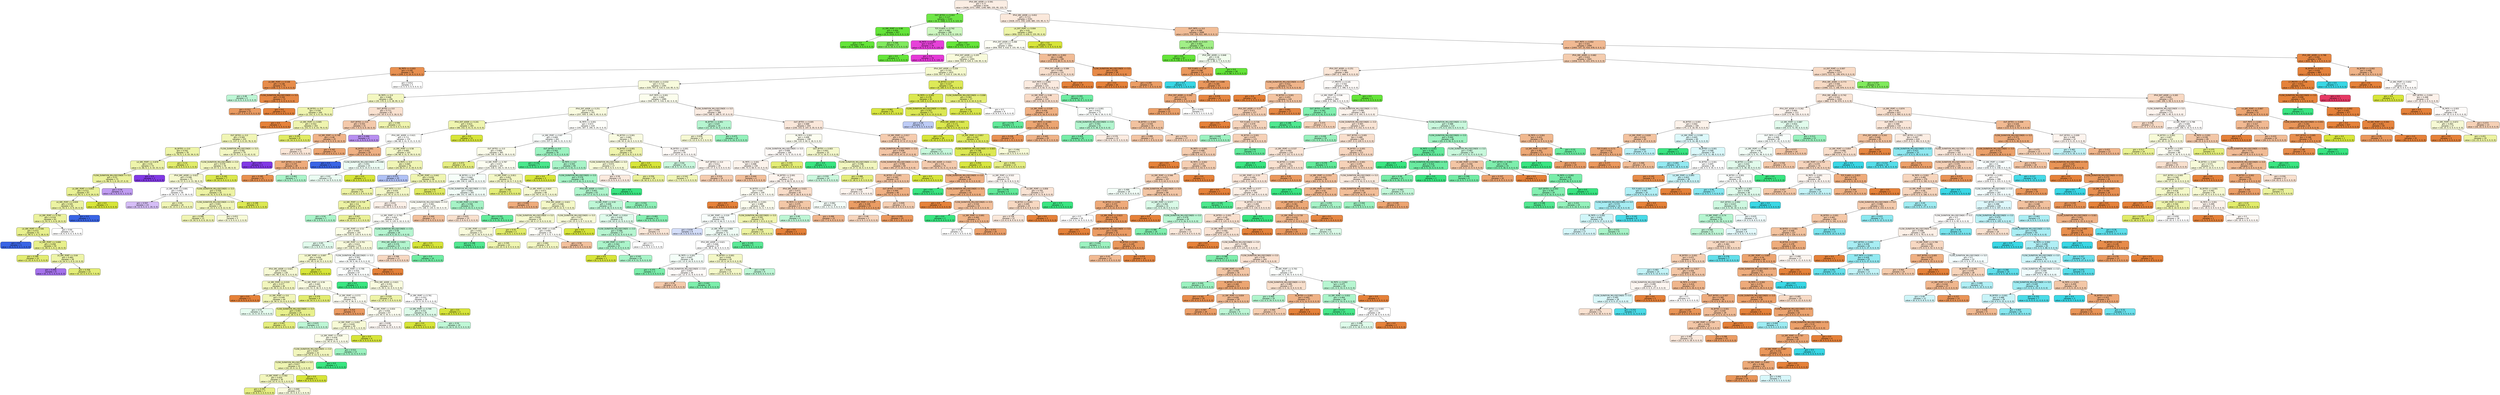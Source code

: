digraph Tree {
node [shape=box, style="filled, rounded", color="black", fontname=helvetica] ;
edge [fontname=helvetica] ;
0 [label="IPV4_SRC_ADDR <= 0.591\ngini = 0.77\nsamples = 6334\nvalue = [3428, 2372, 1945, 1240, 685, 155, 95, 123, 7]", fillcolor="#fbeee4"] ;
1 [label="OUT_BYTES <= 0.003\ngini = 0.127\nsamples = 1143\nvalue = [0, 0, 1686, 0, 0, 0, 0, 123, 0]", fillcolor="#6fe747"] ;
0 -> 1 [labeldistance=2.5, labelangle=45, headlabel="True"] ;
2 [label="L4_SRC_PORT <= 0.98\ngini = 0.004\nsamples = 957\nvalue = [0, 0, 1510, 0, 0, 0, 0, 3, 0]", fillcolor="#64e539"] ;
1 -> 2 ;
3 [label="gini = 0.0\nsamples = 944\nvalue = [0, 0, 1494, 0, 0, 0, 0, 0, 0]", fillcolor="#64e539"] ;
2 -> 3 ;
4 [label="gini = 0.266\nsamples = 13\nvalue = [0, 0, 16, 0, 0, 0, 0, 3, 0]", fillcolor="#81ea5e"] ;
2 -> 4 ;
5 [label="TCP_FLAGS <= 0.742\ngini = 0.482\nsamples = 186\nvalue = [0, 0, 176, 0, 0, 0, 0, 120, 0]", fillcolor="#cef7c0"] ;
1 -> 5 ;
6 [label="IN_PKTS <= 0.005\ngini = 0.077\nsamples = 79\nvalue = [0, 0, 5, 0, 0, 0, 0, 120, 0]", fillcolor="#e641d9"] ;
5 -> 6 ;
7 [label="gini = 0.0\nsamples = 5\nvalue = [0, 0, 5, 0, 0, 0, 0, 0, 0]", fillcolor="#64e539"] ;
6 -> 7 ;
8 [label="gini = 0.0\nsamples = 74\nvalue = [0, 0, 0, 0, 0, 0, 0, 120, 0]", fillcolor="#e539d7"] ;
6 -> 8 ;
9 [label="gini = 0.0\nsamples = 107\nvalue = [0, 0, 171, 0, 0, 0, 0, 0, 0]", fillcolor="#64e539"] ;
5 -> 9 ;
10 [label="IPV4_SRC_ADDR <= 0.652\ngini = 0.713\nsamples = 5191\nvalue = [3428, 2372, 259, 1240, 685, 155, 95, 0, 7]", fillcolor="#fae8db"] ;
0 -> 10 [labeldistance=2.5, labelangle=-45, headlabel="False"] ;
11 [label="L4_DST_PORT <= 0.004\ngini = 0.61\nsamples = 2493\nvalue = [856, 2222, 0, 618, 0, 155, 95, 0, 6]", fillcolor="#edf4a8"] ;
10 -> 11 ;
12 [label="IPV4_DST_ADDR <= 0.268\ngini = 0.714\nsamples = 1683\nvalue = [856, 959, 0, 618, 0, 155, 95, 0, 6]", fillcolor="#fdfef4"] ;
11 -> 12 ;
13 [label="IPV4_DST_ADDR <= 0.205\ngini = 0.707\nsamples = 1493\nvalue = [644, 959, 0, 529, 0, 134, 95, 0, 6]", fillcolor="#f8fadb"] ;
12 -> 13 ;
14 [label="IN_PKTS <= 0.003\ngini = 0.195\nsamples = 78\nvalue = [109, 2, 0, 10, 0, 0, 0, 0, 1]", fillcolor="#e89050"] ;
13 -> 14 ;
15 [label="L4_SRC_PORT <= 0.538\ngini = 0.146\nsamples = 75\nvalue = [106, 2, 0, 7, 0, 0, 0, 0, 0]", fillcolor="#e78c4a"] ;
14 -> 15 ;
16 [label="gini = 0.48\nsamples = 3\nvalue = [2, 0, 0, 3, 0, 0, 0, 0, 0]", fillcolor="#bdf6d5"] ;
15 -> 16 ;
17 [label="FLOW_DURATION_MILLISECONDS <= 0.0\ngini = 0.104\nsamples = 72\nvalue = [104, 2, 0, 4, 0, 0, 0, 0, 0]", fillcolor="#e68844"] ;
15 -> 17 ;
18 [label="gini = 0.312\nsamples = 21\nvalue = [27, 2, 0, 4, 0, 0, 0, 0, 0]", fillcolor="#ea9b62"] ;
17 -> 18 ;
19 [label="gini = 0.0\nsamples = 51\nvalue = [77, 0, 0, 0, 0, 0, 0, 0, 0]", fillcolor="#e58139"] ;
17 -> 19 ;
20 [label="gini = 0.612\nsamples = 3\nvalue = [3, 0, 0, 3, 0, 0, 0, 0, 1]", fillcolor="#ffffff"] ;
14 -> 20 ;
21 [label="IPV4_DST_ADDR <= 0.259\ngini = 0.703\nsamples = 1415\nvalue = [535, 957, 0, 519, 0, 134, 95, 0, 5]", fillcolor="#f5f9ce"] ;
13 -> 21 ;
22 [label="TCP_FLAGS <= 0.032\ngini = 0.715\nsamples = 1295\nvalue = [535, 797, 0, 519, 0, 110, 95, 0, 5]", fillcolor="#f8fbdd"] ;
21 -> 22 ;
23 [label="IN_PKTS <= 0.0\ngini = 0.646\nsamples = 206\nvalue = [35, 170, 0, 3, 0, 28, 95, 0, 5]", fillcolor="#f3f7c1"] ;
22 -> 23 ;
24 [label="IN_BYTES <= 0.0\ngini = 0.556\nsamples = 164\nvalue = [2, 151, 0, 3, 0, 23, 79, 0, 0]", fillcolor="#eff5af"] ;
23 -> 24 ;
25 [label="gini = 0.0\nsamples = 1\nvalue = [1, 0, 0, 0, 0, 0, 0, 0, 0]", fillcolor="#e58139"] ;
24 -> 25 ;
26 [label="L4_SRC_PORT <= 0.905\ngini = 0.552\nsamples = 163\nvalue = [1, 151, 0, 3, 0, 23, 79, 0, 0]", fillcolor="#eff4af"] ;
24 -> 26 ;
27 [label="OUT_BYTES <= 0.0\ngini = 0.565\nsamples = 155\nvalue = [1, 137, 0, 3, 0, 23, 76, 0, 0]", fillcolor="#f0f5b5"] ;
26 -> 27 ;
28 [label="IN_BYTES <= 0.0\ngini = 0.542\nsamples = 76\nvalue = [1, 70, 0, 1, 0, 10, 34, 0, 0]", fillcolor="#edf4a8"] ;
27 -> 28 ;
29 [label="L4_SRC_PORT <= 0.878\ngini = 0.55\nsamples = 73\nvalue = [1, 66, 0, 1, 0, 10, 33, 0, 0]", fillcolor="#eef4ab"] ;
28 -> 29 ;
30 [label="FLOW_DURATION_MILLISECONDS <= 0.0\ngini = 0.53\nsamples = 71\nvalue = [1, 66, 0, 1, 0, 10, 27, 0, 0]", fillcolor="#ebf29c"] ;
29 -> 30 ;
31 [label="L4_SRC_PORT <= 0.854\ngini = 0.512\nsamples = 67\nvalue = [1, 65, 0, 1, 0, 9, 24, 0, 0]", fillcolor="#e9f194"] ;
30 -> 31 ;
32 [label="L4_SRC_PORT <= 0.839\ngini = 0.545\nsamples = 62\nvalue = [1, 55, 0, 1, 0, 9, 24, 0, 0]", fillcolor="#ecf3a2"] ;
31 -> 32 ;
33 [label="L4_SRC_PORT <= 0.793\ngini = 0.519\nsamples = 61\nvalue = [1, 55, 0, 1, 0, 6, 24, 0, 0]", fillcolor="#ebf29e"] ;
32 -> 33 ;
34 [label="L4_SRC_PORT <= 0.506\ngini = 0.472\nsamples = 51\nvalue = [1, 49, 0, 1, 0, 3, 18, 0, 0]", fillcolor="#e8f08d"] ;
33 -> 34 ;
35 [label="gini = 0.0\nsamples = 1\nvalue = [0, 0, 0, 0, 0, 1, 0, 0, 0]", fillcolor="#3964e5"] ;
34 -> 35 ;
36 [label="L4_SRC_PORT <= 0.606\ngini = 0.458\nsamples = 50\nvalue = [1, 49, 0, 1, 0, 2, 18, 0, 0]", fillcolor="#e8f08b"] ;
34 -> 36 ;
37 [label="gini = 0.399\nsamples = 22\nvalue = [1, 25, 0, 0, 0, 2, 5, 0, 0]", fillcolor="#e2ec72"] ;
36 -> 37 ;
38 [label="L4_SRC_PORT <= 0.64\ngini = 0.483\nsamples = 28\nvalue = [0, 24, 0, 1, 0, 0, 13, 0, 0]", fillcolor="#edf4a8"] ;
36 -> 38 ;
39 [label="gini = 0.406\nsamples = 6\nvalue = [0, 1, 0, 1, 0, 0, 6, 0, 0]", fillcolor="#a572ec"] ;
38 -> 39 ;
40 [label="gini = 0.358\nsamples = 22\nvalue = [0, 23, 0, 0, 0, 0, 7, 0, 0]", fillcolor="#e3ed75"] ;
38 -> 40 ;
41 [label="gini = 0.64\nsamples = 10\nvalue = [0, 6, 0, 0, 0, 3, 6, 0, 0]", fillcolor="#ffffff"] ;
33 -> 41 ;
42 [label="gini = 0.0\nsamples = 1\nvalue = [0, 0, 0, 0, 0, 3, 0, 0, 0]", fillcolor="#3964e5"] ;
32 -> 42 ;
43 [label="gini = 0.0\nsamples = 5\nvalue = [0, 10, 0, 0, 0, 0, 0, 0, 0]", fillcolor="#d7e539"] ;
31 -> 43 ;
44 [label="gini = 0.56\nsamples = 4\nvalue = [0, 1, 0, 0, 0, 1, 3, 0, 0]", fillcolor="#c09cf2"] ;
30 -> 44 ;
45 [label="gini = 0.0\nsamples = 2\nvalue = [0, 0, 0, 0, 0, 0, 6, 0, 0]", fillcolor="#8139e5"] ;
29 -> 45 ;
46 [label="gini = 0.32\nsamples = 3\nvalue = [0, 4, 0, 0, 0, 0, 1, 0, 0]", fillcolor="#e1ec6a"] ;
28 -> 46 ;
47 [label="FLOW_DURATION_MILLISECONDS <= 0.0\ngini = 0.582\nsamples = 79\nvalue = [0, 67, 0, 2, 0, 13, 42, 0, 0]", fillcolor="#f3f7c3"] ;
27 -> 47 ;
48 [label="FLOW_DURATION_MILLISECONDS <= 0.0\ngini = 0.579\nsamples = 78\nvalue = [0, 67, 0, 2, 0, 13, 40, 0, 0]", fillcolor="#f2f6be"] ;
47 -> 48 ;
49 [label="IPV4_SRC_ADDR <= 0.621\ngini = 0.599\nsamples = 71\nvalue = [0, 57, 0, 2, 0, 13, 39, 0, 0]", fillcolor="#f5f8ce"] ;
48 -> 49 ;
50 [label="L4_SRC_PORT <= 0.691\ngini = 0.603\nsamples = 39\nvalue = [0, 26, 0, 2, 0, 5, 26, 0, 0]", fillcolor="#ffffff"] ;
49 -> 50 ;
51 [label="gini = 0.507\nsamples = 23\nvalue = [0, 13, 0, 0, 0, 1, 20, 0, 0]", fillcolor="#d5bdf6"] ;
50 -> 51 ;
52 [label="gini = 0.64\nsamples = 16\nvalue = [0, 13, 0, 2, 0, 4, 6, 0, 0]", fillcolor="#f0f5b6"] ;
50 -> 52 ;
53 [label="FLOW_DURATION_MILLISECONDS <= 0.0\ngini = 0.558\nsamples = 32\nvalue = [0, 31, 0, 0, 0, 8, 13, 0, 0]", fillcolor="#edf3a4"] ;
49 -> 53 ;
54 [label="FLOW_DURATION_MILLISECONDS <= 0.0\ngini = 0.601\nsamples = 26\nvalue = [0, 23, 0, 0, 0, 8, 12, 0, 0]", fillcolor="#f1f6b9"] ;
53 -> 54 ;
55 [label="gini = 0.586\nsamples = 21\nvalue = [0, 20, 0, 0, 0, 6, 10, 0, 0]", fillcolor="#f0f5b3"] ;
54 -> 55 ;
56 [label="gini = 0.653\nsamples = 5\nvalue = [0, 3, 0, 0, 0, 2, 2, 0, 0]", fillcolor="#f7fad7"] ;
54 -> 56 ;
57 [label="gini = 0.198\nsamples = 6\nvalue = [0, 8, 0, 0, 0, 0, 1, 0, 0]", fillcolor="#dce852"] ;
53 -> 57 ;
58 [label="gini = 0.165\nsamples = 7\nvalue = [0, 10, 0, 0, 0, 0, 1, 0, 0]", fillcolor="#dbe84d"] ;
48 -> 58 ;
59 [label="gini = 0.0\nsamples = 1\nvalue = [0, 0, 0, 0, 0, 0, 2, 0, 0]", fillcolor="#8139e5"] ;
47 -> 59 ;
60 [label="gini = 0.291\nsamples = 8\nvalue = [0, 14, 0, 0, 0, 0, 3, 0, 0]", fillcolor="#e0eb63"] ;
26 -> 60 ;
61 [label="OUT_BYTES <= 0.0\ngini = 0.711\nsamples = 42\nvalue = [33, 19, 0, 0, 0, 5, 16, 0, 5]", fillcolor="#f9e1d0"] ;
23 -> 61 ;
62 [label="OUT_BYTES <= 0.0\ngini = 0.555\nsamples = 31\nvalue = [33, 7, 0, 0, 0, 0, 16, 0, 0]", fillcolor="#f4c9ab"] ;
61 -> 62 ;
63 [label="L4_SRC_PORT <= 0.748\ngini = 0.48\nsamples = 25\nvalue = [32, 5, 0, 0, 0, 0, 10, 0, 0]", fillcolor="#f0b489"] ;
62 -> 63 ;
64 [label="gini = 0.631\nsamples = 11\nvalue = [7, 5, 0, 0, 0, 0, 3, 0, 0]", fillcolor="#fae6d7"] ;
63 -> 64 ;
65 [label="gini = 0.342\nsamples = 14\nvalue = [25, 0, 0, 0, 0, 0, 7, 0, 0]", fillcolor="#eca470"] ;
63 -> 65 ;
66 [label="gini = 0.494\nsamples = 6\nvalue = [1, 2, 0, 0, 0, 0, 6, 0, 0]", fillcolor="#b78ef0"] ;
62 -> 66 ;
67 [label="gini = 0.599\nsamples = 11\nvalue = [0, 12, 0, 0, 0, 5, 0, 0, 5]", fillcolor="#eff4ad"] ;
61 -> 67 ;
68 [label="OUT_PKTS <= 0.001\ngini = 0.692\nsamples = 1089\nvalue = [500, 627, 0, 516, 0, 82, 0, 0, 0]", fillcolor="#fbfded"] ;
22 -> 68 ;
69 [label="IPV4_DST_ADDR <= 0.251\ngini = 0.675\nsamples = 701\nvalue = [257, 459, 0, 336, 0, 45, 0, 0, 0]", fillcolor="#f9fbdf"] ;
68 -> 69 ;
70 [label="IPV4_DST_ADDR <= 0.241\ngini = 0.623\nsamples = 183\nvalue = [66, 152, 0, 41, 0, 21, 0, 0, 0]", fillcolor="#eff5af"] ;
69 -> 70 ;
71 [label="IPV4_SRC_ADDR <= 0.621\ngini = 0.711\nsamples = 132\nvalue = [66, 68, 0, 41, 0, 21, 0, 0, 0]", fillcolor="#fefffc"] ;
70 -> 71 ;
72 [label="IN_BYTES <= 0.001\ngini = 0.431\nsamples = 29\nvalue = [30, 0, 0, 10, 0, 2, 0, 0, 0]", fillcolor="#efb083"] ;
71 -> 72 ;
73 [label="OUT_BYTES <= 0.004\ngini = 0.375\nsamples = 28\nvalue = [30, 0, 0, 10, 0, 0, 0, 0, 0]", fillcolor="#eeab7b"] ;
72 -> 73 ;
74 [label="gini = 0.185\nsamples = 21\nvalue = [26, 0, 0, 3, 0, 0, 0, 0, 0]", fillcolor="#e89050"] ;
73 -> 74 ;
75 [label="gini = 0.463\nsamples = 7\nvalue = [4, 0, 0, 7, 0, 0, 0, 0, 0]", fillcolor="#aaf4c9"] ;
73 -> 75 ;
76 [label="gini = 0.0\nsamples = 1\nvalue = [0, 0, 0, 0, 0, 2, 0, 0, 0]", fillcolor="#3964e5"] ;
72 -> 76 ;
77 [label="L4_SRC_PORT <= 0.58\ngini = 0.695\nsamples = 103\nvalue = [36, 68, 0, 31, 0, 19, 0, 0, 0]", fillcolor="#f4f8c9"] ;
71 -> 77 ;
78 [label="FLOW_DURATION_MILLISECONDS <= 0.006\ngini = 0.651\nsamples = 25\nvalue = [12, 8, 0, 14, 0, 0, 0, 0, 0]", fillcolor="#edfdf4"] ;
77 -> 78 ;
79 [label="gini = 0.62\nsamples = 22\nvalue = [12, 5, 0, 14, 0, 0, 0, 0, 0]", fillcolor="#eafcf2"] ;
78 -> 79 ;
80 [label="gini = 0.0\nsamples = 3\nvalue = [0, 3, 0, 0, 0, 0, 0, 0, 0]", fillcolor="#d7e539"] ;
78 -> 80 ;
81 [label="IN_PKTS <= 0.0\ngini = 0.665\nsamples = 78\nvalue = [24, 60, 0, 17, 0, 19, 0, 0, 0]", fillcolor="#f0f5b5"] ;
77 -> 81 ;
82 [label="gini = 0.571\nsamples = 10\nvalue = [0, 4, 0, 2, 0, 8, 0, 0, 0]", fillcolor="#b0c1f5"] ;
81 -> 82 ;
83 [label="L4_SRC_PORT <= 0.642\ngini = 0.639\nsamples = 68\nvalue = [24, 56, 0, 15, 0, 11, 0, 0, 0]", fillcolor="#eff5b2"] ;
81 -> 83 ;
84 [label="gini = 0.563\nsamples = 24\nvalue = [3, 21, 0, 2, 0, 9, 0, 0, 0]", fillcolor="#edf3a4"] ;
83 -> 84 ;
85 [label="OUT_PKTS <= 0.0\ngini = 0.635\nsamples = 44\nvalue = [21, 35, 0, 13, 0, 2, 0, 0, 0]", fillcolor="#f4f8c8"] ;
83 -> 85 ;
86 [label="L4_SRC_PORT <= 0.718\ngini = 0.6\nsamples = 26\nvalue = [9, 25, 0, 8, 0, 2, 0, 0, 0]", fillcolor="#edf3a4"] ;
85 -> 86 ;
87 [label="gini = 0.54\nsamples = 7\nvalue = [0, 3, 0, 6, 0, 1, 0, 0, 0]", fillcolor="#aaf4c9"] ;
86 -> 87 ;
88 [label="gini = 0.507\nsamples = 19\nvalue = [9, 22, 0, 2, 0, 1, 0, 0, 0]", fillcolor="#eaf198"] ;
86 -> 88 ;
89 [label="gini = 0.631\nsamples = 18\nvalue = [12, 10, 0, 5, 0, 0, 0, 0, 0]", fillcolor="#fcf0e8"] ;
85 -> 89 ;
90 [label="gini = 0.0\nsamples = 51\nvalue = [0, 84, 0, 0, 0, 0, 0, 0, 0]", fillcolor="#d7e539"] ;
70 -> 90 ;
91 [label="IN_PKTS <= 0.001\ngini = 0.673\nsamples = 518\nvalue = [191, 307, 0, 295, 0, 24, 0, 0, 0]", fillcolor="#fefefa"] ;
69 -> 91 ;
92 [label="L4_SRC_PORT <= 0.87\ngini = 0.669\nsamples = 441\nvalue = [153, 257, 0, 269, 0, 21, 0, 0, 0]", fillcolor="#fafefc"] ;
91 -> 92 ;
93 [label="OUT_BYTES <= 0.0\ngini = 0.669\nsamples = 365\nvalue = [128, 236, 0, 196, 0, 19, 0, 0, 0]", fillcolor="#fbfcea"] ;
92 -> 93 ;
94 [label="gini = 0.473\nsamples = 18\nvalue = [4, 18, 0, 4, 0, 0, 0, 0, 0]", fillcolor="#e6ee81"] ;
93 -> 94 ;
95 [label="L4_SRC_PORT <= 0.787\ngini = 0.673\nsamples = 347\nvalue = [124, 218, 0, 192, 0, 19, 0, 0, 0]", fillcolor="#fcfdf1"] ;
93 -> 95 ;
96 [label="IN_BYTES <= 0.0\ngini = 0.664\nsamples = 268\nvalue = [89, 156, 0, 168, 0, 12, 0, 0, 0]", fillcolor="#f6fef9"] ;
95 -> 96 ;
97 [label="gini = 0.278\nsamples = 3\nvalue = [1, 5, 0, 0, 0, 0, 0, 0, 0]", fillcolor="#dfea61"] ;
96 -> 97 ;
98 [label="FLOW_DURATION_MILLISECONDS <= 0.0\ngini = 0.664\nsamples = 265\nvalue = [88, 151, 0, 168, 0, 12, 0, 0, 0]", fillcolor="#f2fdf7"] ;
96 -> 98 ;
99 [label="FLOW_DURATION_MILLISECONDS <= 0.0\ngini = 0.661\nsamples = 230\nvalue = [73, 146, 0, 135, 0, 10, 0, 0, 0]", fillcolor="#fdfef5"] ;
98 -> 99 ;
100 [label="L4_SRC_PORT <= 0.763\ngini = 0.654\nsamples = 219\nvalue = [63, 141, 0, 135, 0, 10, 0, 0, 0]", fillcolor="#fefef9"] ;
99 -> 100 ;
101 [label="L4_SRC_PORT <= 0.53\ngini = 0.644\nsamples = 193\nvalue = [50, 135, 0, 110, 0, 9, 0, 0, 0]", fillcolor="#fafce5"] ;
100 -> 101 ;
102 [label="gini = 0.65\nsamples = 15\nvalue = [3, 1, 0, 9, 0, 7, 0, 0, 0]", fillcolor="#e1fbec"] ;
101 -> 102 ;
103 [label="L4_SRC_PORT <= 0.701\ngini = 0.623\nsamples = 178\nvalue = [47, 134, 0, 101, 0, 2, 0, 0, 0]", fillcolor="#f8fadb"] ;
101 -> 103 ;
104 [label="L4_SRC_PORT <= 0.697\ngini = 0.636\nsamples = 130\nvalue = [41, 95, 0, 61, 0, 2, 0, 0, 0]", fillcolor="#f5f9ce"] ;
103 -> 104 ;
105 [label="IPV4_SRC_ADDR <= 0.621\ngini = 0.641\nsamples = 128\nvalue = [41, 90, 0, 61, 0, 2, 0, 0, 0]", fillcolor="#f6f9d4"] ;
104 -> 105 ;
106 [label="L4_SRC_PORT <= 0.533\ngini = 0.577\nsamples = 46\nvalue = [9, 39, 0, 23, 0, 0, 0, 0, 0]", fillcolor="#f2f6bd"] ;
105 -> 106 ;
107 [label="gini = 0.0\nsamples = 2\nvalue = [3, 0, 0, 0, 0, 0, 0, 0, 0]", fillcolor="#e58139"] ;
106 -> 107 ;
108 [label="L4_SRC_PORT <= 0.6\ngini = 0.549\nsamples = 44\nvalue = [6, 39, 0, 23, 0, 0, 0, 0, 0]", fillcolor="#f1f6b9"] ;
106 -> 108 ;
109 [label="gini = 0.53\nsamples = 19\nvalue = [1, 13, 0, 15, 0, 0, 0, 0, 0]", fillcolor="#e6fcef"] ;
108 -> 109 ;
110 [label="FLOW_DURATION_MILLISECONDS <= 0.0\ngini = 0.497\nsamples = 25\nvalue = [5, 26, 0, 8, 0, 0, 0, 0, 0]", fillcolor="#e8f08c"] ;
108 -> 110 ;
111 [label="gini = 0.447\nsamples = 21\nvalue = [4, 25, 0, 6, 0, 0, 0, 0, 0]", fillcolor="#e5ee7d"] ;
110 -> 111 ;
112 [label="gini = 0.625\nsamples = 4\nvalue = [1, 1, 0, 2, 0, 0, 0, 0, 0]", fillcolor="#bdf6d5"] ;
110 -> 112 ;
113 [label="L4_SRC_PORT <= 0.56\ngini = 0.665\nsamples = 82\nvalue = [32, 51, 0, 38, 0, 2, 0, 0, 0]", fillcolor="#f9fbe1"] ;
105 -> 113 ;
114 [label="gini = 0.379\nsamples = 9\nvalue = [0, 10, 0, 2, 0, 1, 0, 0, 0]", fillcolor="#e2ec6f"] ;
113 -> 114 ;
115 [label="L4_SRC_PORT <= 0.572\ngini = 0.669\nsamples = 73\nvalue = [32, 41, 0, 36, 0, 1, 0, 0, 0]", fillcolor="#fcfdf2"] ;
113 -> 115 ;
116 [label="gini = 0.314\nsamples = 6\nvalue = [9, 1, 0, 1, 0, 0, 0, 0, 0]", fillcolor="#ea9a61"] ;
115 -> 116 ;
117 [label="L4_SRC_PORT <= 0.654\ngini = 0.658\nsamples = 67\nvalue = [23, 40, 0, 35, 0, 1, 0, 0, 0]", fillcolor="#fcfdf0"] ;
115 -> 117 ;
118 [label="L4_SRC_PORT <= 0.652\ngini = 0.626\nsamples = 49\nvalue = [12, 35, 0, 25, 0, 1, 0, 0, 0]", fillcolor="#f7fad6"] ;
117 -> 118 ;
119 [label="L4_SRC_PORT <= 0.628\ngini = 0.639\nsamples = 45\nvalue = [12, 30, 0, 25, 0, 1, 0, 0, 0]", fillcolor="#fafce8"] ;
118 -> 119 ;
120 [label="FLOW_DURATION_MILLISECONDS <= 0.0\ngini = 0.627\nsamples = 32\nvalue = [10, 25, 0, 13, 0, 1, 0, 0, 0]", fillcolor="#f2f6bd"] ;
119 -> 120 ;
121 [label="FLOW_DURATION_MILLISECONDS <= 0.0\ngini = 0.617\nsamples = 31\nvalue = [10, 25, 0, 11, 0, 1, 0, 0, 0]", fillcolor="#eff5b2"] ;
120 -> 121 ;
122 [label="L4_SRC_PORT <= 0.582\ngini = 0.635\nsamples = 30\nvalue = [10, 22, 0, 11, 0, 1, 0, 0, 0]", fillcolor="#f2f6bd"] ;
121 -> 122 ;
123 [label="gini = 0.397\nsamples = 7\nvalue = [0, 8, 0, 3, 0, 0, 0, 0, 0]", fillcolor="#e6ef83"] ;
122 -> 123 ;
124 [label="gini = 0.669\nsamples = 23\nvalue = [10, 14, 0, 8, 0, 1, 0, 0, 0]", fillcolor="#f8fadd"] ;
122 -> 124 ;
125 [label="gini = 0.0\nsamples = 1\nvalue = [0, 3, 0, 0, 0, 0, 0, 0, 0]", fillcolor="#d7e539"] ;
121 -> 125 ;
126 [label="gini = 0.0\nsamples = 1\nvalue = [0, 0, 0, 2, 0, 0, 0, 0, 0]", fillcolor="#39e581"] ;
120 -> 126 ;
127 [label="gini = 0.521\nsamples = 13\nvalue = [2, 5, 0, 12, 0, 0, 0, 0, 0]", fillcolor="#9cf2c0"] ;
119 -> 127 ;
128 [label="gini = 0.0\nsamples = 4\nvalue = [0, 5, 0, 0, 0, 0, 0, 0, 0]", fillcolor="#d7e539"] ;
118 -> 128 ;
129 [label="gini = 0.636\nsamples = 18\nvalue = [11, 5, 0, 10, 0, 0, 0, 0, 0]", fillcolor="#fdf7f3"] ;
117 -> 129 ;
130 [label="gini = 0.0\nsamples = 2\nvalue = [0, 5, 0, 0, 0, 0, 0, 0, 0]", fillcolor="#d7e539"] ;
104 -> 130 ;
131 [label="FLOW_DURATION_MILLISECONDS <= 0.0\ngini = 0.563\nsamples = 48\nvalue = [6, 39, 0, 40, 0, 0, 0, 0, 0]", fillcolor="#fbfefc"] ;
103 -> 131 ;
132 [label="L4_SRC_PORT <= 0.706\ngini = 0.554\nsamples = 47\nvalue = [5, 39, 0, 40, 0, 0, 0, 0, 0]", fillcolor="#fbfefc"] ;
131 -> 132 ;
133 [label="gini = 0.0\nsamples = 5\nvalue = [0, 0, 0, 8, 0, 0, 0, 0, 0]", fillcolor="#39e581"] ;
132 -> 133 ;
134 [label="IPV4_SRC_ADDR <= 0.621\ngini = 0.555\nsamples = 42\nvalue = [5, 39, 0, 32, 0, 0, 0, 0, 0]", fillcolor="#f9fbdf"] ;
132 -> 134 ;
135 [label="gini = 0.529\nsamples = 14\nvalue = [2, 14, 0, 7, 0, 0, 0, 0, 0]", fillcolor="#eef4a8"] ;
134 -> 135 ;
136 [label="L4_SRC_PORT <= 0.761\ngini = 0.552\nsamples = 28\nvalue = [3, 25, 0, 25, 0, 0, 0, 0, 0]", fillcolor="#ffffff"] ;
134 -> 136 ;
137 [label="L4_SRC_PORT <= 0.709\ngini = 0.551\nsamples = 26\nvalue = [3, 20, 0, 25, 0, 0, 0, 0, 0]", fillcolor="#dcfae8"] ;
136 -> 137 ;
138 [label="gini = 0.0\nsamples = 2\nvalue = [0, 4, 0, 0, 0, 0, 0, 0, 0]", fillcolor="#d7e539"] ;
137 -> 138 ;
139 [label="gini = 0.54\nsamples = 24\nvalue = [3, 16, 0, 25, 0, 0, 0, 0, 0]", fillcolor="#bff7d6"] ;
137 -> 139 ;
140 [label="gini = 0.0\nsamples = 2\nvalue = [0, 5, 0, 0, 0, 0, 0, 0, 0]", fillcolor="#d7e539"] ;
136 -> 140 ;
141 [label="gini = 0.0\nsamples = 1\nvalue = [1, 0, 0, 0, 0, 0, 0, 0, 0]", fillcolor="#e58139"] ;
131 -> 141 ;
142 [label="FLOW_DURATION_MILLISECONDS <= 0.0\ngini = 0.59\nsamples = 26\nvalue = [13, 6, 0, 25, 0, 1, 0, 0, 0]", fillcolor="#b5f5d0"] ;
100 -> 142 ;
143 [label="IPV4_SRC_ADDR <= 0.621\ngini = 0.576\nsamples = 25\nvalue = [13, 5, 0, 25, 0, 1, 0, 0, 0]", fillcolor="#b2f5ce"] ;
142 -> 143 ;
144 [label="gini = 0.598\nsamples = 11\nvalue = [10, 3, 0, 6, 0, 0, 0, 0, 0]", fillcolor="#f7d8c2"] ;
143 -> 144 ;
145 [label="gini = 0.4\nsamples = 14\nvalue = [3, 2, 0, 19, 0, 1, 0, 0, 0]", fillcolor="#6feca3"] ;
143 -> 145 ;
146 [label="gini = 0.0\nsamples = 1\nvalue = [0, 1, 0, 0, 0, 0, 0, 0, 0]", fillcolor="#d7e539"] ;
142 -> 146 ;
147 [label="gini = 0.444\nsamples = 11\nvalue = [10, 5, 0, 0, 0, 0, 0, 0, 0]", fillcolor="#f2c09c"] ;
99 -> 147 ;
148 [label="L4_SRC_PORT <= 0.592\ngini = 0.556\nsamples = 35\nvalue = [15, 5, 0, 33, 0, 2, 0, 0, 0]", fillcolor="#a6f3c6"] ;
98 -> 148 ;
149 [label="gini = 0.625\nsamples = 15\nvalue = [12, 2, 0, 8, 0, 2, 0, 0, 0]", fillcolor="#f8e0ce"] ;
148 -> 149 ;
150 [label="gini = 0.331\nsamples = 20\nvalue = [3, 3, 0, 25, 0, 0, 0, 0, 0]", fillcolor="#63eb9c"] ;
148 -> 150 ;
151 [label="L4_SRC_PORT <= 0.811\ngini = 0.652\nsamples = 79\nvalue = [35, 62, 0, 24, 0, 7, 0, 0, 0]", fillcolor="#f3f7c6"] ;
95 -> 151 ;
152 [label="gini = 0.398\nsamples = 11\nvalue = [3, 12, 0, 1, 0, 0, 0, 0, 0]", fillcolor="#e3ed76"] ;
151 -> 152 ;
153 [label="L4_SRC_PORT <= 0.824\ngini = 0.673\nsamples = 68\nvalue = [32, 50, 0, 23, 0, 7, 0, 0, 0]", fillcolor="#f6f9d2"] ;
151 -> 153 ;
154 [label="gini = 0.449\nsamples = 6\nvalue = [5, 1, 0, 1, 0, 0, 0, 0, 0]", fillcolor="#eeab7b"] ;
153 -> 154 ;
155 [label="IPV4_SRC_ADDR <= 0.621\ngini = 0.668\nsamples = 62\nvalue = [27, 49, 0, 22, 0, 7, 0, 0, 0]", fillcolor="#f4f8c7"] ;
153 -> 155 ;
156 [label="FLOW_DURATION_MILLISECONDS <= 0.0\ngini = 0.628\nsamples = 29\nvalue = [11, 26, 0, 17, 0, 0, 0, 0, 0]", fillcolor="#f5f9cf"] ;
155 -> 156 ;
157 [label="L4_SRC_PORT <= 0.837\ngini = 0.641\nsamples = 27\nvalue = [11, 22, 0, 16, 0, 0, 0, 0, 0]", fillcolor="#f8fadb"] ;
156 -> 157 ;
158 [label="gini = 0.198\nsamples = 5\nvalue = [1, 0, 0, 8, 0, 0, 0, 0, 0]", fillcolor="#52e891"] ;
157 -> 158 ;
159 [label="gini = 0.595\nsamples = 22\nvalue = [10, 22, 0, 8, 0, 0, 0, 0, 0]", fillcolor="#eff5b0"] ;
157 -> 159 ;
160 [label="gini = 0.32\nsamples = 2\nvalue = [0, 4, 0, 1, 0, 0, 0, 0, 0]", fillcolor="#e1ec6a"] ;
156 -> 160 ;
161 [label="FLOW_DURATION_MILLISECONDS <= 0.0\ngini = 0.67\nsamples = 33\nvalue = [16, 23, 0, 5, 0, 7, 0, 0, 0]", fillcolor="#f7fad7"] ;
155 -> 161 ;
162 [label="L4_SRC_PORT <= 0.85\ngini = 0.694\nsamples = 30\nvalue = [16, 17, 0, 5, 0, 7, 0, 0, 0]", fillcolor="#fefef8"] ;
161 -> 162 ;
163 [label="gini = 0.682\nsamples = 20\nvalue = [7, 14, 0, 5, 0, 4, 0, 0, 0]", fillcolor="#f3f7c3"] ;
162 -> 163 ;
164 [label="gini = 0.56\nsamples = 10\nvalue = [9, 3, 0, 0, 0, 3, 0, 0, 0]", fillcolor="#f2c09c"] ;
162 -> 164 ;
165 [label="gini = 0.0\nsamples = 3\nvalue = [0, 6, 0, 0, 0, 0, 0, 0, 0]", fillcolor="#d7e539"] ;
161 -> 165 ;
166 [label="OUT_BYTES <= 0.0\ngini = 0.563\nsamples = 76\nvalue = [25, 21, 0, 73, 0, 2, 0, 0, 0]", fillcolor="#9cf2c0"] ;
92 -> 166 ;
167 [label="gini = 0.142\nsamples = 7\nvalue = [1, 0, 0, 12, 0, 0, 0, 0, 0]", fillcolor="#49e78c"] ;
166 -> 167 ;
168 [label="IN_PKTS <= 0.0\ngini = 0.593\nsamples = 69\nvalue = [24, 21, 0, 61, 0, 2, 0, 0, 0]", fillcolor="#a8f4c8"] ;
166 -> 168 ;
169 [label="gini = 0.0\nsamples = 3\nvalue = [0, 4, 0, 0, 0, 0, 0, 0, 0]", fillcolor="#d7e539"] ;
168 -> 169 ;
170 [label="FLOW_DURATION_MILLISECONDS <= 0.0\ngini = 0.576\nsamples = 66\nvalue = [24, 17, 0, 61, 0, 2, 0, 0, 0]", fillcolor="#a3f3c5"] ;
168 -> 170 ;
171 [label="IPV4_SRC_ADDR <= 0.621\ngini = 0.601\nsamples = 63\nvalue = [24, 17, 0, 53, 0, 2, 0, 0, 0]", fillcolor="#aff5cc"] ;
170 -> 171 ;
172 [label="L4_SRC_PORT <= 0.92\ngini = 0.608\nsamples = 43\nvalue = [20, 13, 0, 36, 0, 0, 0, 0, 0]", fillcolor="#bef7d6"] ;
171 -> 172 ;
173 [label="L4_SRC_PORT <= 0.914\ngini = 0.639\nsamples = 31\nvalue = [16, 10, 0, 21, 0, 0, 0, 0, 0]", fillcolor="#dffbeb"] ;
172 -> 173 ;
174 [label="FLOW_DURATION_MILLISECONDS <= 0.0\ngini = 0.586\nsamples = 27\nvalue = [11, 6, 0, 21, 0, 0, 0, 0, 0]", fillcolor="#b6f5d0"] ;
173 -> 174 ;
175 [label="L4_SRC_PORT <= 0.873\ngini = 0.563\nsamples = 25\nvalue = [10, 5, 0, 21, 0, 0, 0, 0, 0]", fillcolor="#abf4ca"] ;
174 -> 175 ;
176 [label="gini = 0.0\nsamples = 1\nvalue = [0, 1, 0, 0, 0, 0, 0, 0, 0]", fillcolor="#d7e539"] ;
175 -> 176 ;
177 [label="gini = 0.545\nsamples = 24\nvalue = [10, 4, 0, 21, 0, 0, 0, 0, 0]", fillcolor="#a8f4c8"] ;
175 -> 177 ;
178 [label="gini = 0.5\nsamples = 2\nvalue = [1, 1, 0, 0, 0, 0, 0, 0, 0]", fillcolor="#ffffff"] ;
174 -> 178 ;
179 [label="gini = 0.494\nsamples = 4\nvalue = [5, 4, 0, 0, 0, 0, 0, 0, 0]", fillcolor="#fae6d7"] ;
173 -> 179 ;
180 [label="gini = 0.483\nsamples = 12\nvalue = [4, 3, 0, 15, 0, 0, 0, 0, 0]", fillcolor="#86efb2"] ;
172 -> 180 ;
181 [label="gini = 0.554\nsamples = 20\nvalue = [4, 4, 0, 17, 0, 2, 0, 0, 0]", fillcolor="#8ff0b8"] ;
171 -> 181 ;
182 [label="gini = 0.0\nsamples = 3\nvalue = [0, 0, 0, 8, 0, 0, 0, 0, 0]", fillcolor="#39e581"] ;
170 -> 182 ;
183 [label="IN_BYTES <= 0.001\ngini = 0.662\nsamples = 77\nvalue = [38, 50, 0, 26, 0, 3, 0, 0, 0]", fillcolor="#f9fbe1"] ;
91 -> 183 ;
184 [label="IN_BYTES <= 0.001\ngini = 0.609\nsamples = 33\nvalue = [11, 25, 0, 6, 0, 3, 0, 0, 0]", fillcolor="#eff4ad"] ;
183 -> 184 ;
185 [label="FLOW_DURATION_MILLISECONDS <= 0.0\ngini = 0.674\nsamples = 27\nvalue = [11, 16, 0, 6, 0, 3, 0, 0, 0]", fillcolor="#f7fad7"] ;
184 -> 185 ;
186 [label="gini = 0.58\nsamples = 8\nvalue = [5, 0, 0, 4, 0, 1, 0, 0, 0]", fillcolor="#fbeade"] ;
185 -> 186 ;
187 [label="gini = 0.556\nsamples = 19\nvalue = [6, 16, 0, 2, 0, 2, 0, 0, 0]", fillcolor="#ebf29c"] ;
185 -> 187 ;
188 [label="gini = 0.0\nsamples = 6\nvalue = [0, 9, 0, 0, 0, 0, 0, 0, 0]", fillcolor="#d7e539"] ;
184 -> 188 ;
189 [label="IN_BYTES <= 0.001\ngini = 0.662\nsamples = 44\nvalue = [27, 25, 0, 20, 0, 0, 0, 0, 0]", fillcolor="#fefaf7"] ;
183 -> 189 ;
190 [label="gini = 0.64\nsamples = 18\nvalue = [8, 8, 0, 14, 0, 0, 0, 0, 0]", fillcolor="#c9f8dd"] ;
189 -> 190 ;
191 [label="OUT_BYTES <= 0.0\ngini = 0.611\nsamples = 26\nvalue = [19, 17, 0, 6, 0, 0, 0, 0, 0]", fillcolor="#fdf5ef"] ;
189 -> 191 ;
192 [label="gini = 0.542\nsamples = 7\nvalue = [1, 7, 0, 4, 0, 0, 0, 0, 0]", fillcolor="#f0f5b5"] ;
191 -> 192 ;
193 [label="gini = 0.524\nsamples = 19\nvalue = [18, 10, 0, 2, 0, 0, 0, 0, 0]", fillcolor="#f5cdb0"] ;
191 -> 193 ;
194 [label="FLOW_DURATION_MILLISECONDS <= 0.0\ngini = 0.693\nsamples = 388\nvalue = [243, 168, 0, 180, 0, 37, 0, 0, 0]", fillcolor="#fbede3"] ;
68 -> 194 ;
195 [label="IN_BYTES <= 0.001\ngini = 0.625\nsamples = 34\nvalue = [13, 15, 0, 33, 0, 2, 0, 0, 0]", fillcolor="#b5f5d0"] ;
194 -> 195 ;
196 [label="gini = 0.639\nsamples = 15\nvalue = [3, 13, 0, 9, 0, 2, 0, 0, 0]", fillcolor="#f6f9d3"] ;
195 -> 196 ;
197 [label="gini = 0.475\nsamples = 19\nvalue = [10, 2, 0, 24, 0, 0, 0, 0, 0]", fillcolor="#94f1bb"] ;
195 -> 197 ;
198 [label="OUT_BYTES <= 0.005\ngini = 0.689\nsamples = 354\nvalue = [230, 153, 0, 147, 0, 35, 0, 0, 0]", fillcolor="#fae7da"] ;
194 -> 198 ;
199 [label="IN_PKTS <= 0.002\ngini = 0.698\nsamples = 198\nvalue = [94, 110, 0, 90, 0, 18, 0, 0, 0]", fillcolor="#fcfdf0"] ;
198 -> 199 ;
200 [label="FLOW_DURATION_MILLISECONDS <= 0.0\ngini = 0.698\nsamples = 166\nvalue = [90, 83, 0, 72, 0, 15, 0, 0, 0]", fillcolor="#fefaf7"] ;
199 -> 200 ;
201 [label="IN_PKTS <= 0.001\ngini = 0.698\nsamples = 158\nvalue = [90, 73, 0, 69, 0, 15, 0, 0, 0]", fillcolor="#fcf3ec"] ;
200 -> 201 ;
202 [label="gini = 0.444\nsamples = 4\nvalue = [4, 2, 0, 0, 0, 0, 0, 0, 0]", fillcolor="#f2c09c"] ;
201 -> 202 ;
203 [label="IN_BYTES <= 0.001\ngini = 0.7\nsamples = 154\nvalue = [86, 71, 0, 69, 0, 15, 0, 0, 0]", fillcolor="#fdf4ee"] ;
201 -> 203 ;
204 [label="IN_BYTES <= 0.0\ngini = 0.69\nsamples = 109\nvalue = [54, 61, 0, 51, 0, 7, 0, 0, 0]", fillcolor="#fdfdf3"] ;
203 -> 204 ;
205 [label="gini = 0.0\nsamples = 3\nvalue = [6, 0, 0, 0, 0, 0, 0, 0, 0]", fillcolor="#e58139"] ;
204 -> 205 ;
206 [label="IN_BYTES <= 0.001\ngini = 0.689\nsamples = 106\nvalue = [48, 61, 0, 51, 0, 7, 0, 0, 0]", fillcolor="#fcfdee"] ;
204 -> 206 ;
207 [label="L4_SRC_PORT <= 0.529\ngini = 0.698\nsamples = 81\nvalue = [39, 41, 0, 44, 0, 7, 0, 0, 0]", fillcolor="#f8fefb"] ;
206 -> 207 ;
208 [label="gini = 0.639\nsamples = 9\nvalue = [4, 3, 0, 0, 0, 6, 0, 0, 0]", fillcolor="#d3ddf9"] ;
207 -> 208 ;
209 [label="L4_SRC_PORT <= 0.904\ngini = 0.669\nsamples = 72\nvalue = [35, 38, 0, 44, 0, 1, 0, 0, 0]", fillcolor="#f0fdf6"] ;
207 -> 209 ;
210 [label="IPV4_SRC_ADDR <= 0.621\ngini = 0.666\nsamples = 67\nvalue = [35, 38, 0, 38, 0, 0, 0, 0, 0]", fillcolor="#ffffff"] ;
209 -> 210 ;
211 [label="IN_PKTS <= 0.001\ngini = 0.647\nsamples = 38\nvalue = [22, 13, 0, 24, 0, 0, 0, 0, 0]", fillcolor="#f4fef8"] ;
210 -> 211 ;
212 [label="gini = 0.375\nsamples = 2\nvalue = [0, 1, 0, 3, 0, 0, 0, 0, 0]", fillcolor="#7beeab"] ;
211 -> 212 ;
213 [label="FLOW_DURATION_MILLISECONDS <= 0.0\ngini = 0.647\nsamples = 36\nvalue = [22, 12, 0, 21, 0, 0, 0, 0, 0]", fillcolor="#fefbf9"] ;
211 -> 213 ;
214 [label="gini = 0.54\nsamples = 18\nvalue = [18, 9, 0, 3, 0, 0, 0, 0, 0]", fillcolor="#f4c9aa"] ;
213 -> 214 ;
215 [label="gini = 0.442\nsamples = 18\nvalue = [4, 3, 0, 18, 0, 0, 0, 0, 0]", fillcolor="#7beeab"] ;
213 -> 215 ;
216 [label="IN_BYTES <= 0.001\ngini = 0.634\nsamples = 29\nvalue = [13, 25, 0, 14, 0, 0, 0, 0, 0]", fillcolor="#f3f7c6"] ;
210 -> 216 ;
217 [label="gini = 0.618\nsamples = 23\nvalue = [13, 21, 0, 8, 0, 0, 0, 0, 0]", fillcolor="#f4f8c8"] ;
216 -> 217 ;
218 [label="gini = 0.48\nsamples = 6\nvalue = [0, 4, 0, 6, 0, 0, 0, 0, 0]", fillcolor="#bdf6d5"] ;
216 -> 218 ;
219 [label="gini = 0.245\nsamples = 5\nvalue = [0, 0, 0, 6, 0, 1, 0, 0, 0]", fillcolor="#5ae996"] ;
209 -> 219 ;
220 [label="FLOW_DURATION_MILLISECONDS <= 0.0\ngini = 0.591\nsamples = 25\nvalue = [9, 20, 0, 7, 0, 0, 0, 0, 0]", fillcolor="#eff4ae"] ;
206 -> 220 ;
221 [label="gini = 0.569\nsamples = 23\nvalue = [7, 20, 0, 7, 0, 0, 0, 0, 0]", fillcolor="#ecf2a0"] ;
220 -> 221 ;
222 [label="gini = 0.0\nsamples = 2\nvalue = [2, 0, 0, 0, 0, 0, 0, 0, 0]", fillcolor="#e58139"] ;
220 -> 222 ;
223 [label="IPV4_SRC_ADDR <= 0.621\ngini = 0.673\nsamples = 45\nvalue = [32, 10, 0, 18, 0, 8, 0, 0, 0]", fillcolor="#f8dcc8"] ;
203 -> 223 ;
224 [label="IN_PKTS <= 0.001\ngini = 0.575\nsamples = 27\nvalue = [22, 9, 0, 7, 0, 0, 0, 0, 0]", fillcolor="#f3c7a6"] ;
223 -> 224 ;
225 [label="gini = 0.48\nsamples = 4\nvalue = [0, 2, 0, 3, 0, 0, 0, 0, 0]", fillcolor="#bdf6d5"] ;
224 -> 225 ;
226 [label="gini = 0.496\nsamples = 23\nvalue = [22, 7, 0, 4, 0, 0, 0, 0, 0]", fillcolor="#f0b68d"] ;
224 -> 226 ;
227 [label="gini = 0.682\nsamples = 18\nvalue = [10, 1, 0, 11, 0, 8, 0, 0, 0]", fillcolor="#f5fef9"] ;
223 -> 227 ;
228 [label="gini = 0.355\nsamples = 8\nvalue = [0, 10, 0, 3, 0, 0, 0, 0, 0]", fillcolor="#e3ed74"] ;
200 -> 228 ;
229 [label="OUT_BYTES <= 0.003\ngini = 0.601\nsamples = 32\nvalue = [4, 27, 0, 18, 0, 3, 0, 0, 0]", fillcolor="#f4f8cb"] ;
199 -> 229 ;
230 [label="gini = 0.0\nsamples = 1\nvalue = [0, 0, 0, 2, 0, 0, 0, 0, 0]", fillcolor="#39e581"] ;
229 -> 230 ;
231 [label="FLOW_DURATION_MILLISECONDS <= 0.0\ngini = 0.596\nsamples = 31\nvalue = [4, 27, 0, 16, 0, 3, 0, 0, 0]", fillcolor="#f2f7bf"] ;
229 -> 231 ;
232 [label="gini = 0.559\nsamples = 14\nvalue = [2, 9, 0, 13, 0, 0, 0, 0, 0]", fillcolor="#caf8dd"] ;
231 -> 232 ;
233 [label="gini = 0.488\nsamples = 17\nvalue = [2, 18, 0, 3, 0, 3, 0, 0, 0]", fillcolor="#e5ee7e"] ;
231 -> 233 ;
234 [label="L4_SRC_PORT <= 0.917\ngini = 0.627\nsamples = 156\nvalue = [136, 43, 0, 57, 0, 17, 0, 0, 0]", fillcolor="#f5ccaf"] ;
198 -> 234 ;
235 [label="FLOW_DURATION_MILLISECONDS <= 0.0\ngini = 0.608\nsamples = 144\nvalue = [132, 37, 0, 47, 0, 17, 0, 0, 0]", fillcolor="#f3c5a5"] ;
234 -> 235 ;
236 [label="FLOW_DURATION_MILLISECONDS <= 0.0\ngini = 0.596\nsamples = 69\nvalue = [65, 27, 0, 16, 0, 6, 0, 0, 0]", fillcolor="#f4c8a9"] ;
235 -> 236 ;
237 [label="IN_BYTES <= 0.001\ngini = 0.583\nsamples = 67\nvalue = [65, 23, 0, 16, 0, 6, 0, 0, 0]", fillcolor="#f2c29f"] ;
236 -> 237 ;
238 [label="gini = 0.689\nsamples = 21\nvalue = [14, 12, 0, 5, 0, 4, 0, 0, 0]", fillcolor="#fdf4ee"] ;
237 -> 238 ;
239 [label="OUT_BYTES <= 0.009\ngini = 0.494\nsamples = 46\nvalue = [51, 11, 0, 11, 0, 2, 0, 0, 0]", fillcolor="#efb083"] ;
237 -> 239 ;
240 [label="L4_SRC_PORT <= 0.519\ngini = 0.339\nsamples = 25\nvalue = [33, 3, 0, 3, 0, 2, 0, 0, 0]", fillcolor="#ea9c63"] ;
239 -> 240 ;
241 [label="gini = 0.48\nsamples = 2\nvalue = [3, 0, 0, 2, 0, 0, 0, 0, 0]", fillcolor="#f6d5bd"] ;
240 -> 241 ;
242 [label="gini = 0.295\nsamples = 23\nvalue = [30, 3, 0, 1, 0, 2, 0, 0, 0]", fillcolor="#ea985d"] ;
240 -> 242 ;
243 [label="gini = 0.609\nsamples = 21\nvalue = [18, 8, 0, 8, 0, 0, 0, 0, 0]", fillcolor="#f5cfb3"] ;
239 -> 243 ;
244 [label="gini = 0.0\nsamples = 2\nvalue = [0, 4, 0, 0, 0, 0, 0, 0, 0]", fillcolor="#d7e539"] ;
236 -> 244 ;
245 [label="IPV4_SRC_ADDR <= 0.621\ngini = 0.6\nsamples = 75\nvalue = [67, 10, 0, 31, 0, 11, 0, 0, 0]", fillcolor="#f4cbae"] ;
235 -> 245 ;
246 [label="FLOW_DURATION_MILLISECONDS <= 0.0\ngini = 0.46\nsamples = 44\nvalue = [49, 3, 0, 15, 0, 3, 0, 0, 0]", fillcolor="#efb185"] ;
245 -> 246 ;
247 [label="gini = 0.0\nsamples = 2\nvalue = [0, 0, 0, 2, 0, 0, 0, 0, 0]", fillcolor="#39e581"] ;
246 -> 247 ;
248 [label="FLOW_DURATION_MILLISECONDS <= 0.0\ngini = 0.44\nsamples = 42\nvalue = [49, 3, 0, 13, 0, 3, 0, 0, 0]", fillcolor="#eead7d"] ;
246 -> 248 ;
249 [label="gini = 0.0\nsamples = 9\nvalue = [17, 0, 0, 0, 0, 0, 0, 0, 0]", fillcolor="#e58139"] ;
248 -> 249 ;
250 [label="FLOW_DURATION_MILLISECONDS <= 0.0\ngini = 0.534\nsamples = 33\nvalue = [32, 3, 0, 13, 0, 3, 0, 0, 0]", fillcolor="#f2c09c"] ;
248 -> 250 ;
251 [label="gini = 0.0\nsamples = 2\nvalue = [0, 0, 0, 4, 0, 0, 0, 0, 0]", fillcolor="#39e581"] ;
250 -> 251 ;
252 [label="L4_SRC_PORT <= 0.691\ngini = 0.492\nsamples = 31\nvalue = [32, 3, 0, 9, 0, 3, 0, 0, 0]", fillcolor="#efb387"] ;
250 -> 252 ;
253 [label="gini = 0.56\nsamples = 11\nvalue = [7, 1, 0, 7, 0, 0, 0, 0, 0]", fillcolor="#ffffff"] ;
252 -> 253 ;
254 [label="gini = 0.373\nsamples = 20\nvalue = [25, 2, 0, 2, 0, 3, 0, 0, 0]", fillcolor="#eb9f69"] ;
252 -> 254 ;
255 [label="L4_SRC_PORT <= 0.522\ngini = 0.711\nsamples = 31\nvalue = [18, 7, 0, 16, 0, 8, 0, 0, 0]", fillcolor="#fdf7f3"] ;
245 -> 255 ;
256 [label="gini = 0.278\nsamples = 4\nvalue = [0, 1, 0, 5, 0, 0, 0, 0, 0]", fillcolor="#61ea9a"] ;
255 -> 256 ;
257 [label="L4_SRC_PORT <= 0.858\ngini = 0.705\nsamples = 27\nvalue = [18, 6, 0, 11, 0, 8, 0, 0, 0]", fillcolor="#f9e3d4"] ;
255 -> 257 ;
258 [label="IN_BYTES <= 0.001\ngini = 0.695\nsamples = 25\nvalue = [18, 6, 0, 8, 0, 8, 0, 0, 0]", fillcolor="#f7d8c1"] ;
257 -> 258 ;
259 [label="gini = 0.728\nsamples = 22\nvalue = [13, 6, 0, 8, 0, 8, 0, 0, 0]", fillcolor="#fae8da"] ;
258 -> 259 ;
260 [label="gini = 0.0\nsamples = 3\nvalue = [5, 0, 0, 0, 0, 0, 0, 0, 0]", fillcolor="#e58139"] ;
258 -> 260 ;
261 [label="gini = 0.0\nsamples = 2\nvalue = [0, 0, 0, 3, 0, 0, 0, 0, 0]", fillcolor="#39e581"] ;
257 -> 261 ;
262 [label="gini = 0.62\nsamples = 12\nvalue = [4, 6, 0, 10, 0, 0, 0, 0, 0]", fillcolor="#c6f8db"] ;
234 -> 262 ;
263 [label="IN_BYTES <= 0.0\ngini = 0.227\nsamples = 120\nvalue = [0, 160, 0, 0, 0, 24, 0, 0, 0]", fillcolor="#dde957"] ;
21 -> 263 ;
264 [label="IN_PKTS <= 0.001\ngini = 0.178\nsamples = 93\nvalue = [0, 128, 0, 0, 0, 14, 0, 0, 0]", fillcolor="#dbe84f"] ;
263 -> 264 ;
265 [label="gini = 0.062\nsamples = 20\nvalue = [0, 30, 0, 0, 0, 1, 0, 0, 0]", fillcolor="#d8e640"] ;
264 -> 265 ;
266 [label="FLOW_DURATION_MILLISECONDS <= 0.002\ngini = 0.207\nsamples = 73\nvalue = [0, 98, 0, 0, 0, 13, 0, 0, 0]", fillcolor="#dce853"] ;
264 -> 266 ;
267 [label="gini = 0.48\nsamples = 3\nvalue = [0, 2, 0, 0, 0, 3, 0, 0, 0]", fillcolor="#bdcbf6"] ;
266 -> 267 ;
268 [label="IPV4_SRC_ADDR <= 0.621\ngini = 0.171\nsamples = 70\nvalue = [0, 96, 0, 0, 0, 10, 0, 0, 0]", fillcolor="#dbe84e"] ;
266 -> 268 ;
269 [label="gini = 0.0\nsamples = 28\nvalue = [0, 43, 0, 0, 0, 0, 0, 0, 0]", fillcolor="#d7e539"] ;
268 -> 269 ;
270 [label="L4_SRC_PORT <= 0.857\ngini = 0.267\nsamples = 42\nvalue = [0, 53, 0, 0, 0, 10, 0, 0, 0]", fillcolor="#dfea5e"] ;
268 -> 270 ;
271 [label="FLOW_DURATION_MILLISECONDS <= 0.003\ngini = 0.198\nsamples = 35\nvalue = [0, 48, 0, 0, 0, 6, 0, 0, 0]", fillcolor="#dce852"] ;
270 -> 271 ;
272 [label="gini = 0.054\nsamples = 22\nvalue = [0, 35, 0, 0, 0, 1, 0, 0, 0]", fillcolor="#d8e63f"] ;
271 -> 272 ;
273 [label="gini = 0.401\nsamples = 13\nvalue = [0, 13, 0, 0, 0, 5, 0, 0, 0]", fillcolor="#e6ef85"] ;
271 -> 273 ;
274 [label="gini = 0.494\nsamples = 7\nvalue = [0, 5, 0, 0, 0, 4, 0, 0, 0]", fillcolor="#f7fad7"] ;
270 -> 274 ;
275 [label="FLOW_DURATION_MILLISECONDS <= 0.006\ngini = 0.363\nsamples = 27\nvalue = [0, 32, 0, 0, 0, 10, 0, 0, 0]", fillcolor="#e4ed77"] ;
263 -> 275 ;
276 [label="gini = 0.142\nsamples = 18\nvalue = [0, 24, 0, 0, 0, 2, 0, 0, 0]", fillcolor="#dae749"] ;
275 -> 276 ;
277 [label="gini = 0.5\nsamples = 9\nvalue = [0, 8, 0, 0, 0, 8, 0, 0, 0]", fillcolor="#ffffff"] ;
275 -> 277 ;
278 [label="OUT_PKTS <= 0.002\ngini = 0.486\nsamples = 190\nvalue = [212, 0, 0, 89, 0, 21, 0, 0, 0]", fillcolor="#f1bc96"] ;
12 -> 278 ;
279 [label="IPV4_DST_ADDR <= 0.589\ngini = 0.569\nsamples = 131\nvalue = [117, 0, 0, 82, 0, 21, 0, 0, 0]", fillcolor="#f8dfcd"] ;
278 -> 279 ;
280 [label="OUT_PKTS <= 0.001\ngini = 0.583\nsamples = 123\nvalue = [101, 0, 0, 82, 0, 21, 0, 0, 0]", fillcolor="#fbebe0"] ;
279 -> 280 ;
281 [label="L4_SRC_PORT <= 0.66\ngini = 0.576\nsamples = 110\nvalue = [97, 0, 0, 64, 0, 20, 0, 0, 0]", fillcolor="#f8dbc7"] ;
280 -> 281 ;
282 [label="L4_SRC_PORT <= 0.528\ngini = 0.434\nsamples = 39\nvalue = [50, 0, 0, 16, 0, 4, 0, 0, 0]", fillcolor="#efb082"] ;
281 -> 282 ;
283 [label="gini = 0.278\nsamples = 4\nvalue = [1, 0, 0, 5, 0, 0, 0, 0, 0]", fillcolor="#61ea9a"] ;
282 -> 283 ;
284 [label="OUT_PKTS <= 0.001\ngini = 0.38\nsamples = 35\nvalue = [49, 0, 0, 11, 0, 4, 0, 0, 0]", fillcolor="#eca571"] ;
282 -> 284 ;
285 [label="gini = 0.226\nsamples = 15\nvalue = [21, 0, 0, 1, 0, 2, 0, 0, 0]", fillcolor="#e99254"] ;
284 -> 285 ;
286 [label="gini = 0.445\nsamples = 20\nvalue = [28, 0, 0, 10, 0, 2, 0, 0, 0]", fillcolor="#efb388"] ;
284 -> 286 ;
287 [label="IN_BYTES <= 0.001\ngini = 0.613\nsamples = 71\nvalue = [47, 0, 0, 48, 0, 16, 0, 0, 0]", fillcolor="#fcfffd"] ;
281 -> 287 ;
288 [label="FLOW_DURATION_MILLISECONDS <= 0.0\ngini = 0.562\nsamples = 41\nvalue = [20, 0, 0, 38, 0, 8, 0, 0, 0]", fillcolor="#b2f5ce"] ;
287 -> 288 ;
289 [label="gini = 0.424\nsamples = 19\nvalue = [4, 0, 0, 25, 0, 5, 0, 0, 0]", fillcolor="#76eda8"] ;
288 -> 289 ;
290 [label="gini = 0.576\nsamples = 22\nvalue = [16, 0, 0, 13, 0, 3, 0, 0, 0]", fillcolor="#fbebe0"] ;
288 -> 290 ;
291 [label="IN_BYTES <= 0.001\ngini = 0.559\nsamples = 30\nvalue = [27, 0, 0, 10, 0, 8, 0, 0, 0]", fillcolor="#f2c29f"] ;
287 -> 291 ;
292 [label="gini = 0.499\nsamples = 13\nvalue = [12, 0, 0, 1, 0, 6, 0, 0, 0]", fillcolor="#f3c5a4"] ;
291 -> 292 ;
293 [label="gini = 0.541\nsamples = 17\nvalue = [15, 0, 0, 9, 0, 2, 0, 0, 0]", fillcolor="#f6d3b9"] ;
291 -> 293 ;
294 [label="gini = 0.355\nsamples = 13\nvalue = [4, 0, 0, 18, 0, 1, 0, 0, 0]", fillcolor="#6deca2"] ;
280 -> 294 ;
295 [label="gini = 0.0\nsamples = 8\nvalue = [16, 0, 0, 0, 0, 0, 0, 0, 0]", fillcolor="#e58139"] ;
279 -> 295 ;
296 [label="FLOW_DURATION_MILLISECONDS <= 0.0\ngini = 0.128\nsamples = 59\nvalue = [95, 0, 0, 7, 0, 0, 0, 0, 0]", fillcolor="#e78a48"] ;
278 -> 296 ;
297 [label="gini = 0.0\nsamples = 35\nvalue = [63, 0, 0, 0, 0, 0, 0, 0, 0]", fillcolor="#e58139"] ;
296 -> 297 ;
298 [label="gini = 0.295\nsamples = 24\nvalue = [32, 0, 0, 7, 0, 0, 0, 0, 0]", fillcolor="#eb9d64"] ;
296 -> 298 ;
299 [label="gini = 0.0\nsamples = 810\nvalue = [0, 1263, 0, 0, 0, 0, 0, 0, 0]", fillcolor="#d7e539"] ;
11 -> 299 ;
300 [label="OUT_PKTS <= 0.0\ngini = 0.589\nsamples = 2698\nvalue = [2572, 150, 259, 622, 685, 0, 0, 0, 1]", fillcolor="#f1bd97"] ;
10 -> 300 ;
301 [label="L4_SRC_PORT <= 0.315\ngini = 0.443\nsamples = 199\nvalue = [79, 3, 226, 6, 7, 0, 0, 0, 0]", fillcolor="#a1ef87"] ;
300 -> 301 ;
302 [label="gini = 0.0\nsamples = 87\nvalue = [0, 0, 138, 0, 0, 0, 0, 0, 0]", fillcolor="#64e539"] ;
301 -> 302 ;
303 [label="IPV4_SRC_ADDR <= 0.848\ngini = 0.58\nsamples = 112\nvalue = [79, 3, 88, 6, 7, 0, 0, 0, 0]", fillcolor="#f2fdee"] ;
301 -> 303 ;
304 [label="TCP_FLAGS <= 0.29\ngini = 0.298\nsamples = 54\nvalue = [79, 3, 0, 6, 7, 0, 0, 0, 0]", fillcolor="#ea985d"] ;
303 -> 304 ;
305 [label="gini = 0.0\nsamples = 1\nvalue = [0, 0, 0, 0, 1, 0, 0, 0, 0]", fillcolor="#39d7e5"] ;
304 -> 305 ;
306 [label="L4_SRC_PORT <= 0.696\ngini = 0.285\nsamples = 53\nvalue = [79, 3, 0, 6, 6, 0, 0, 0, 0]", fillcolor="#e9965b"] ;
304 -> 306 ;
307 [label="IPV4_DST_ADDR <= 0.262\ngini = 0.473\nsamples = 29\nvalue = [31, 3, 0, 5, 5, 0, 0, 0, 0]", fillcolor="#eeab7b"] ;
306 -> 307 ;
308 [label="gini = 0.378\nsamples = 22\nvalue = [28, 3, 0, 3, 2, 0, 0, 0, 0]", fillcolor="#eba069"] ;
307 -> 308 ;
309 [label="gini = 0.656\nsamples = 7\nvalue = [3, 0, 0, 2, 3, 0, 0, 0, 0]", fillcolor="#ffffff"] ;
307 -> 309 ;
310 [label="gini = 0.078\nsamples = 24\nvalue = [48, 0, 0, 1, 1, 0, 0, 0, 0]", fillcolor="#e68641"] ;
306 -> 310 ;
311 [label="gini = 0.0\nsamples = 58\nvalue = [0, 0, 88, 0, 0, 0, 0, 0, 0]", fillcolor="#64e539"] ;
303 -> 311 ;
312 [label="OUT_PKTS <= 0.002\ngini = 0.551\nsamples = 2499\nvalue = [2493, 147, 33, 616, 678, 0, 0, 0, 1]", fillcolor="#f1b992"] ;
300 -> 312 ;
313 [label="IPV4_SRC_ADDR <= 0.682\ngini = 0.624\nsamples = 1941\nvalue = [1658, 111, 33, 615, 674, 0, 0, 0, 0]", fillcolor="#f4ccae"] ;
312 -> 313 ;
314 [label="IPV4_DST_ADDR <= 0.251\ngini = 0.496\nsamples = 664\nvalue = [587, 0, 2, 469, 0, 0, 0, 0, 0]", fillcolor="#fae6d7"] ;
313 -> 314 ;
315 [label="FLOW_DURATION_MILLISECONDS <= 0.0\ngini = 0.412\nsamples = 170\nvalue = [179, 0, 0, 73, 0, 0, 0, 0, 0]", fillcolor="#f0b48a"] ;
314 -> 315 ;
316 [label="gini = 0.0\nsamples = 26\nvalue = [41, 0, 0, 0, 0, 0, 0, 0, 0]", fillcolor="#e58139"] ;
315 -> 316 ;
317 [label="IN_BYTES <= 0.001\ngini = 0.453\nsamples = 144\nvalue = [138, 0, 0, 73, 0, 0, 0, 0, 0]", fillcolor="#f3c4a2"] ;
315 -> 317 ;
318 [label="IPV4_DST_ADDR <= 0.23\ngini = 0.471\nsamples = 127\nvalue = [118, 0, 0, 72, 0, 0, 0, 0, 0]", fillcolor="#f5ceb2"] ;
317 -> 318 ;
319 [label="gini = 0.0\nsamples = 7\nvalue = [9, 0, 0, 0, 0, 0, 0, 0, 0]", fillcolor="#e58139"] ;
318 -> 319 ;
320 [label="TCP_FLAGS <= 0.726\ngini = 0.479\nsamples = 120\nvalue = [109, 0, 0, 72, 0, 0, 0, 0, 0]", fillcolor="#f6d4bc"] ;
318 -> 320 ;
321 [label="gini = 0.444\nsamples = 5\nvalue = [2, 0, 0, 4, 0, 0, 0, 0, 0]", fillcolor="#9cf2c0"] ;
320 -> 321 ;
322 [label="IN_BYTES <= 0.001\ngini = 0.475\nsamples = 115\nvalue = [107, 0, 0, 68, 0, 0, 0, 0, 0]", fillcolor="#f6d1b7"] ;
320 -> 322 ;
323 [label="IN_PKTS <= 0.001\ngini = 0.468\nsamples = 111\nvalue = [106, 0, 0, 63, 0, 0, 0, 0, 0]", fillcolor="#f4ccaf"] ;
322 -> 323 ;
324 [label="gini = 0.0\nsamples = 3\nvalue = [3, 0, 0, 0, 0, 0, 0, 0, 0]", fillcolor="#e58139"] ;
323 -> 324 ;
325 [label="IN_PKTS <= 0.002\ngini = 0.471\nsamples = 108\nvalue = [103, 0, 0, 63, 0, 0, 0, 0, 0]", fillcolor="#f5ceb2"] ;
323 -> 325 ;
326 [label="L4_SRC_PORT <= 0.566\ngini = 0.472\nsamples = 107\nvalue = [102, 0, 0, 63, 0, 0, 0, 0, 0]", fillcolor="#f5cfb3"] ;
325 -> 326 ;
327 [label="gini = 0.499\nsamples = 18\nvalue = [14, 0, 0, 15, 0, 0, 0, 0, 0]", fillcolor="#f2fdf7"] ;
326 -> 327 ;
328 [label="FLOW_DURATION_MILLISECONDS <= 0.0\ngini = 0.457\nsamples = 89\nvalue = [88, 0, 0, 48, 0, 0, 0, 0, 0]", fillcolor="#f3c6a5"] ;
326 -> 328 ;
329 [label="IN_BYTES <= 0.001\ngini = 0.372\nsamples = 58\nvalue = [67, 0, 0, 22, 0, 0, 0, 0, 0]", fillcolor="#eeaa7a"] ;
328 -> 329 ;
330 [label="gini = 0.5\nsamples = 20\nvalue = [14, 0, 0, 14, 0, 0, 0, 0, 0]", fillcolor="#ffffff"] ;
329 -> 330 ;
331 [label="L4_SRC_PORT <= 0.623\ngini = 0.228\nsamples = 38\nvalue = [53, 0, 0, 8, 0, 0, 0, 0, 0]", fillcolor="#e99457"] ;
329 -> 331 ;
332 [label="gini = 0.0\nsamples = 7\nvalue = [16, 0, 0, 0, 0, 0, 0, 0, 0]", fillcolor="#e58139"] ;
331 -> 332 ;
333 [label="FLOW_DURATION_MILLISECONDS <= 0.0\ngini = 0.292\nsamples = 31\nvalue = [37, 0, 0, 8, 0, 0, 0, 0, 0]", fillcolor="#eb9c64"] ;
331 -> 333 ;
334 [label="gini = 0.444\nsamples = 2\nvalue = [1, 0, 0, 2, 0, 0, 0, 0, 0]", fillcolor="#9cf2c0"] ;
333 -> 334 ;
335 [label="IN_BYTES <= 0.001\ngini = 0.245\nsamples = 29\nvalue = [36, 0, 0, 6, 0, 0, 0, 0, 0]", fillcolor="#e9965a"] ;
333 -> 335 ;
336 [label="gini = 0.43\nsamples = 13\nvalue = [11, 0, 0, 5, 0, 0, 0, 0, 0]", fillcolor="#f1ba93"] ;
335 -> 336 ;
337 [label="gini = 0.074\nsamples = 16\nvalue = [25, 0, 0, 1, 0, 0, 0, 0, 0]", fillcolor="#e68641"] ;
335 -> 337 ;
338 [label="L4_SRC_PORT <= 0.577\ngini = 0.494\nsamples = 31\nvalue = [21, 0, 0, 26, 0, 0, 0, 0, 0]", fillcolor="#d9fae7"] ;
328 -> 338 ;
339 [label="gini = 0.0\nsamples = 2\nvalue = [4, 0, 0, 0, 0, 0, 0, 0, 0]", fillcolor="#e58139"] ;
338 -> 339 ;
340 [label="FLOW_DURATION_MILLISECONDS <= 0.0\ngini = 0.478\nsamples = 29\nvalue = [17, 0, 0, 26, 0, 0, 0, 0, 0]", fillcolor="#baf6d3"] ;
338 -> 340 ;
341 [label="gini = 0.386\nsamples = 16\nvalue = [6, 0, 0, 17, 0, 0, 0, 0, 0]", fillcolor="#7feead"] ;
340 -> 341 ;
342 [label="gini = 0.495\nsamples = 13\nvalue = [11, 0, 0, 9, 0, 0, 0, 0, 0]", fillcolor="#fae8db"] ;
340 -> 342 ;
343 [label="gini = 0.0\nsamples = 1\nvalue = [1, 0, 0, 0, 0, 0, 0, 0, 0]", fillcolor="#e58139"] ;
325 -> 343 ;
344 [label="gini = 0.278\nsamples = 4\nvalue = [1, 0, 0, 5, 0, 0, 0, 0, 0]", fillcolor="#61ea9a"] ;
322 -> 344 ;
345 [label="gini = 0.091\nsamples = 17\nvalue = [20, 0, 0, 1, 0, 0, 0, 0, 0]", fillcolor="#e68743"] ;
317 -> 345 ;
346 [label="L7_PROTO <= 0.141\ngini = 0.502\nsamples = 494\nvalue = [408, 0, 2, 396, 0, 0, 0, 0, 0]", fillcolor="#fefbf9"] ;
314 -> 346 ;
347 [label="L4_SRC_PORT <= 0.536\ngini = 0.5\nsamples = 493\nvalue = [408, 0, 0, 396, 0, 0, 0, 0, 0]", fillcolor="#fefbf9"] ;
346 -> 347 ;
348 [label="OUT_BYTES <= 0.005\ngini = 0.392\nsamples = 32\nvalue = [15, 0, 0, 41, 0, 0, 0, 0, 0]", fillcolor="#81efaf"] ;
347 -> 348 ;
349 [label="gini = 0.188\nsamples = 21\nvalue = [4, 0, 0, 34, 0, 0, 0, 0, 0]", fillcolor="#50e890"] ;
348 -> 349 ;
350 [label="gini = 0.475\nsamples = 11\nvalue = [11, 0, 0, 7, 0, 0, 0, 0, 0]", fillcolor="#f6d1b7"] ;
348 -> 350 ;
351 [label="FLOW_DURATION_MILLISECONDS <= 0.0\ngini = 0.499\nsamples = 461\nvalue = [393, 0, 0, 355, 0, 0, 0, 0, 0]", fillcolor="#fcf3ec"] ;
347 -> 351 ;
352 [label="FLOW_DURATION_MILLISECONDS <= 0.0\ngini = 0.493\nsamples = 347\nvalue = [318, 0, 0, 252, 0, 0, 0, 0, 0]", fillcolor="#fae5d6"] ;
351 -> 352 ;
353 [label="gini = 0.438\nsamples = 19\nvalue = [11, 0, 0, 23, 0, 0, 0, 0, 0]", fillcolor="#98f1bd"] ;
352 -> 353 ;
354 [label="OUT_BYTES <= 0.005\ngini = 0.489\nsamples = 328\nvalue = [307, 0, 0, 229, 0, 0, 0, 0, 0]", fillcolor="#f8dfcd"] ;
352 -> 354 ;
355 [label="L4_SRC_PORT <= 0.537\ngini = 0.493\nsamples = 216\nvalue = [192, 0, 0, 151, 0, 0, 0, 0, 0]", fillcolor="#f9e4d5"] ;
354 -> 355 ;
356 [label="gini = 0.0\nsamples = 1\nvalue = [0, 0, 0, 5, 0, 0, 0, 0, 0]", fillcolor="#39e581"] ;
355 -> 356 ;
357 [label="IN_BYTES <= 0.001\ngini = 0.491\nsamples = 215\nvalue = [192, 0, 0, 146, 0, 0, 0, 0, 0]", fillcolor="#f9e1d0"] ;
355 -> 357 ;
358 [label="L4_SRC_PORT <= 0.55\ngini = 0.494\nsamples = 207\nvalue = [181, 0, 0, 144, 0, 0, 0, 0, 0]", fillcolor="#fae5d7"] ;
357 -> 358 ;
359 [label="gini = 0.0\nsamples = 7\nvalue = [14, 0, 0, 0, 0, 0, 0, 0, 0]", fillcolor="#e58139"] ;
358 -> 359 ;
360 [label="L4_SRC_PORT <= 0.577\ngini = 0.497\nsamples = 200\nvalue = [167, 0, 0, 144, 0, 0, 0, 0, 0]", fillcolor="#fbeee4"] ;
358 -> 360 ;
361 [label="gini = 0.165\nsamples = 7\nvalue = [1, 0, 0, 10, 0, 0, 0, 0, 0]", fillcolor="#4de88e"] ;
360 -> 361 ;
362 [label="IN_BYTES <= 0.001\ngini = 0.494\nsamples = 193\nvalue = [166, 0, 0, 134, 0, 0, 0, 0, 0]", fillcolor="#fae7d9"] ;
360 -> 362 ;
363 [label="IN_BYTES <= 0.001\ngini = 0.49\nsamples = 190\nvalue = [166, 0, 0, 125, 0, 0, 0, 0, 0]", fillcolor="#f9e0ce"] ;
362 -> 363 ;
364 [label="L4_SRC_PORT <= 0.591\ngini = 0.492\nsamples = 187\nvalue = [161, 0, 0, 125, 0, 0, 0, 0, 0]", fillcolor="#f9e3d3"] ;
363 -> 364 ;
365 [label="gini = 0.0\nsamples = 7\nvalue = [12, 0, 0, 0, 0, 0, 0, 0, 0]", fillcolor="#e58139"] ;
364 -> 365 ;
366 [label="FLOW_DURATION_MILLISECONDS <= 0.0\ngini = 0.496\nsamples = 180\nvalue = [149, 0, 0, 125, 0, 0, 0, 0, 0]", fillcolor="#fbebdf"] ;
364 -> 366 ;
367 [label="gini = 0.386\nsamples = 17\nvalue = [6, 0, 0, 17, 0, 0, 0, 0, 0]", fillcolor="#7feead"] ;
366 -> 367 ;
368 [label="FLOW_DURATION_MILLISECONDS <= 0.0\ngini = 0.49\nsamples = 163\nvalue = [143, 0, 0, 108, 0, 0, 0, 0, 0]", fillcolor="#f9e0cf"] ;
366 -> 368 ;
369 [label="L4_SRC_PORT <= 0.678\ngini = 0.456\nsamples = 76\nvalue = [79, 0, 0, 43, 0, 0, 0, 0, 0]", fillcolor="#f3c6a5"] ;
368 -> 369 ;
370 [label="gini = 0.444\nsamples = 23\nvalue = [12, 0, 0, 24, 0, 0, 0, 0, 0]", fillcolor="#9cf2c0"] ;
369 -> 370 ;
371 [label="IN_BYTES <= 0.001\ngini = 0.344\nsamples = 53\nvalue = [67, 0, 0, 19, 0, 0, 0, 0, 0]", fillcolor="#eca571"] ;
369 -> 371 ;
372 [label="gini = 0.161\nsamples = 24\nvalue = [31, 0, 0, 3, 0, 0, 0, 0, 0]", fillcolor="#e88d4c"] ;
371 -> 372 ;
373 [label="L4_SRC_PORT <= 0.834\ngini = 0.426\nsamples = 29\nvalue = [36, 0, 0, 16, 0, 0, 0, 0, 0]", fillcolor="#f1b991"] ;
371 -> 373 ;
374 [label="gini = 0.307\nsamples = 20\nvalue = [30, 0, 0, 7, 0, 0, 0, 0, 0]", fillcolor="#eb9e67"] ;
373 -> 374 ;
375 [label="gini = 0.48\nsamples = 9\nvalue = [6, 0, 0, 9, 0, 0, 0, 0, 0]", fillcolor="#bdf6d5"] ;
373 -> 375 ;
376 [label="L4_SRC_PORT <= 0.793\ngini = 0.5\nsamples = 87\nvalue = [64, 0, 0, 65, 0, 0, 0, 0, 0]", fillcolor="#fcfffd"] ;
368 -> 376 ;
377 [label="FLOW_DURATION_MILLISECONDS <= 0.0\ngini = 0.489\nsamples = 47\nvalue = [43, 0, 0, 32, 0, 0, 0, 0, 0]", fillcolor="#f8dfcc"] ;
376 -> 377 ;
378 [label="gini = 0.469\nsamples = 20\nvalue = [12, 0, 0, 20, 0, 0, 0, 0, 0]", fillcolor="#b0f5cd"] ;
377 -> 378 ;
379 [label="IN_BYTES <= 0.001\ngini = 0.402\nsamples = 27\nvalue = [31, 0, 0, 12, 0, 0, 0, 0, 0]", fillcolor="#efb286"] ;
377 -> 379 ;
380 [label="gini = 0.469\nsamples = 21\nvalue = [20, 0, 0, 12, 0, 0, 0, 0, 0]", fillcolor="#f5cdb0"] ;
379 -> 380 ;
381 [label="gini = 0.0\nsamples = 6\nvalue = [11, 0, 0, 0, 0, 0, 0, 0, 0]", fillcolor="#e58139"] ;
379 -> 381 ;
382 [label="IN_PKTS <= 0.002\ngini = 0.475\nsamples = 40\nvalue = [21, 0, 0, 33, 0, 0, 0, 0, 0]", fillcolor="#b7f6d1"] ;
376 -> 382 ;
383 [label="L4_SRC_PORT <= 0.832\ngini = 0.464\nsamples = 38\nvalue = [19, 0, 0, 33, 0, 0, 0, 0, 0]", fillcolor="#abf4ca"] ;
382 -> 383 ;
384 [label="gini = 0.117\nsamples = 12\nvalue = [1, 0, 0, 15, 0, 0, 0, 0, 0]", fillcolor="#46e789"] ;
383 -> 384 ;
385 [label="OUT_BYTES <= 0.005\ngini = 0.5\nsamples = 26\nvalue = [18, 0, 0, 18, 0, 0, 0, 0, 0]", fillcolor="#ffffff"] ;
383 -> 385 ;
386 [label="gini = 0.496\nsamples = 24\nvalue = [15, 0, 0, 18, 0, 0, 0, 0, 0]", fillcolor="#defbea"] ;
385 -> 386 ;
387 [label="gini = 0.0\nsamples = 2\nvalue = [3, 0, 0, 0, 0, 0, 0, 0, 0]", fillcolor="#e58139"] ;
385 -> 387 ;
388 [label="gini = 0.0\nsamples = 2\nvalue = [2, 0, 0, 0, 0, 0, 0, 0, 0]", fillcolor="#e58139"] ;
382 -> 388 ;
389 [label="gini = 0.0\nsamples = 3\nvalue = [5, 0, 0, 0, 0, 0, 0, 0, 0]", fillcolor="#e58139"] ;
363 -> 389 ;
390 [label="gini = 0.0\nsamples = 3\nvalue = [0, 0, 0, 9, 0, 0, 0, 0, 0]", fillcolor="#39e581"] ;
362 -> 390 ;
391 [label="gini = 0.26\nsamples = 8\nvalue = [11, 0, 0, 2, 0, 0, 0, 0, 0]", fillcolor="#ea985d"] ;
357 -> 391 ;
392 [label="IN_BYTES <= 0.001\ngini = 0.482\nsamples = 112\nvalue = [115, 0, 0, 78, 0, 0, 0, 0, 0]", fillcolor="#f7d6bf"] ;
354 -> 392 ;
393 [label="gini = 0.278\nsamples = 3\nvalue = [1, 0, 0, 5, 0, 0, 0, 0, 0]", fillcolor="#61ea9a"] ;
392 -> 393 ;
394 [label="IN_BYTES <= 0.001\ngini = 0.476\nsamples = 109\nvalue = [114, 0, 0, 73, 0, 0, 0, 0, 0]", fillcolor="#f6d2b8"] ;
392 -> 394 ;
395 [label="L4_SRC_PORT <= 0.553\ngini = 0.442\nsamples = 58\nvalue = [63, 0, 0, 31, 0, 0, 0, 0, 0]", fillcolor="#f2bf9a"] ;
394 -> 395 ;
396 [label="gini = 0.0\nsamples = 2\nvalue = [0, 0, 0, 4, 0, 0, 0, 0, 0]", fillcolor="#39e581"] ;
395 -> 396 ;
397 [label="L4_SRC_PORT <= 0.842\ngini = 0.42\nsamples = 56\nvalue = [63, 0, 0, 27, 0, 0, 0, 0, 0]", fillcolor="#f0b78e"] ;
395 -> 397 ;
398 [label="L4_SRC_PORT <= 0.786\ngini = 0.361\nsamples = 44\nvalue = [58, 0, 0, 18, 0, 0, 0, 0, 0]", fillcolor="#eda876"] ;
397 -> 398 ;
399 [label="L4_SRC_PORT <= 0.739\ngini = 0.419\nsamples = 35\nvalue = [40, 0, 0, 17, 0, 0, 0, 0, 0]", fillcolor="#f0b78d"] ;
398 -> 399 ;
400 [label="gini = 0.272\nsamples = 24\nvalue = [31, 0, 0, 6, 0, 0, 0, 0, 0]", fillcolor="#ea995f"] ;
399 -> 400 ;
401 [label="gini = 0.495\nsamples = 11\nvalue = [9, 0, 0, 11, 0, 0, 0, 0, 0]", fillcolor="#dbfae8"] ;
399 -> 401 ;
402 [label="gini = 0.1\nsamples = 9\nvalue = [18, 0, 0, 1, 0, 0, 0, 0, 0]", fillcolor="#e68844"] ;
398 -> 402 ;
403 [label="gini = 0.459\nsamples = 12\nvalue = [5, 0, 0, 9, 0, 0, 0, 0, 0]", fillcolor="#a7f3c7"] ;
397 -> 403 ;
404 [label="FLOW_DURATION_MILLISECONDS <= 0.0\ngini = 0.495\nsamples = 51\nvalue = [51, 0, 0, 42, 0, 0, 0, 0, 0]", fillcolor="#fae9dc"] ;
394 -> 404 ;
405 [label="FLOW_DURATION_MILLISECONDS <= 0.0\ngini = 0.44\nsamples = 28\nvalue = [33, 0, 0, 16, 0, 0, 0, 0, 0]", fillcolor="#f2be99"] ;
404 -> 405 ;
406 [label="gini = 0.444\nsamples = 5\nvalue = [4, 0, 0, 8, 0, 0, 0, 0, 0]", fillcolor="#9cf2c0"] ;
405 -> 406 ;
407 [label="gini = 0.339\nsamples = 23\nvalue = [29, 0, 0, 8, 0, 0, 0, 0, 0]", fillcolor="#eca470"] ;
405 -> 407 ;
408 [label="gini = 0.483\nsamples = 23\nvalue = [18, 0, 0, 26, 0, 0, 0, 0, 0]", fillcolor="#c2f7d8"] ;
404 -> 408 ;
409 [label="FLOW_DURATION_MILLISECONDS <= 0.0\ngini = 0.488\nsamples = 114\nvalue = [75, 0, 0, 103, 0, 0, 0, 0, 0]", fillcolor="#c9f8dd"] ;
351 -> 409 ;
410 [label="FLOW_DURATION_MILLISECONDS <= 0.0\ngini = 0.444\nsamples = 86\nvalue = [45, 0, 0, 90, 0, 0, 0, 0, 0]", fillcolor="#9cf2c0"] ;
409 -> 410 ;
411 [label="IN_PKTS <= 0.001\ngini = 0.282\nsamples = 27\nvalue = [8, 0, 0, 39, 0, 0, 0, 0, 0]", fillcolor="#62ea9b"] ;
410 -> 411 ;
412 [label="gini = 0.0\nsamples = 2\nvalue = [0, 0, 0, 6, 0, 0, 0, 0, 0]", fillcolor="#39e581"] ;
411 -> 412 ;
413 [label="FLOW_DURATION_MILLISECONDS <= 0.0\ngini = 0.314\nsamples = 25\nvalue = [8, 0, 0, 33, 0, 0, 0, 0, 0]", fillcolor="#69eba0"] ;
411 -> 413 ;
414 [label="gini = 0.36\nsamples = 23\nvalue = [8, 0, 0, 26, 0, 0, 0, 0, 0]", fillcolor="#76eda8"] ;
413 -> 414 ;
415 [label="gini = 0.0\nsamples = 2\nvalue = [0, 0, 0, 7, 0, 0, 0, 0, 0]", fillcolor="#39e581"] ;
413 -> 415 ;
416 [label="FLOW_DURATION_MILLISECONDS <= 0.0\ngini = 0.487\nsamples = 59\nvalue = [37, 0, 0, 51, 0, 0, 0, 0, 0]", fillcolor="#c9f8dc"] ;
410 -> 416 ;
417 [label="L4_SRC_PORT <= 0.594\ngini = 0.456\nsamples = 26\nvalue = [24, 0, 0, 13, 0, 0, 0, 0, 0]", fillcolor="#f3c5a4"] ;
416 -> 417 ;
418 [label="gini = 0.346\nsamples = 6\nvalue = [2, 0, 0, 7, 0, 0, 0, 0, 0]", fillcolor="#72eca5"] ;
417 -> 418 ;
419 [label="gini = 0.337\nsamples = 20\nvalue = [22, 0, 0, 6, 0, 0, 0, 0, 0]", fillcolor="#eca36f"] ;
417 -> 419 ;
420 [label="OUT_BYTES <= 0.001\ngini = 0.38\nsamples = 33\nvalue = [13, 0, 0, 38, 0, 0, 0, 0, 0]", fillcolor="#7deeac"] ;
416 -> 420 ;
421 [label="gini = 0.0\nsamples = 1\nvalue = [1, 0, 0, 0, 0, 0, 0, 0, 0]", fillcolor="#e58139"] ;
420 -> 421 ;
422 [label="IN_PKTS <= 0.002\ngini = 0.365\nsamples = 32\nvalue = [12, 0, 0, 38, 0, 0, 0, 0, 0]", fillcolor="#78eda9"] ;
420 -> 422 ;
423 [label="OUT_BYTES <= 0.002\ngini = 0.397\nsamples = 29\nvalue = [12, 0, 0, 32, 0, 0, 0, 0, 0]", fillcolor="#83efb0"] ;
422 -> 423 ;
424 [label="gini = 0.198\nsamples = 5\nvalue = [1, 0, 0, 8, 0, 0, 0, 0, 0]", fillcolor="#52e891"] ;
423 -> 424 ;
425 [label="gini = 0.431\nsamples = 24\nvalue = [11, 0, 0, 24, 0, 0, 0, 0, 0]", fillcolor="#94f1bb"] ;
423 -> 425 ;
426 [label="gini = 0.0\nsamples = 3\nvalue = [0, 0, 0, 6, 0, 0, 0, 0, 0]", fillcolor="#39e581"] ;
422 -> 426 ;
427 [label="IN_PKTS <= 0.002\ngini = 0.422\nsamples = 28\nvalue = [30, 0, 0, 13, 0, 0, 0, 0, 0]", fillcolor="#f0b88f"] ;
409 -> 427 ;
428 [label="L4_SRC_PORT <= 0.547\ngini = 0.361\nsamples = 25\nvalue = [29, 0, 0, 9, 0, 0, 0, 0, 0]", fillcolor="#eda876"] ;
427 -> 428 ;
429 [label="gini = 0.0\nsamples = 1\nvalue = [0, 0, 0, 2, 0, 0, 0, 0, 0]", fillcolor="#39e581"] ;
428 -> 429 ;
430 [label="gini = 0.313\nsamples = 24\nvalue = [29, 0, 0, 7, 0, 0, 0, 0, 0]", fillcolor="#eb9f69"] ;
428 -> 430 ;
431 [label="gini = 0.32\nsamples = 3\nvalue = [1, 0, 0, 4, 0, 0, 0, 0, 0]", fillcolor="#6aeca0"] ;
427 -> 431 ;
432 [label="gini = 0.0\nsamples = 1\nvalue = [0, 0, 2, 0, 0, 0, 0, 0, 0]", fillcolor="#64e539"] ;
346 -> 432 ;
433 [label="L4_DST_PORT <= 0.007\ngini = 0.604\nsamples = 1277\nvalue = [1071, 111, 31, 146, 674, 0, 0, 0, 0]", fillcolor="#f7dac5"] ;
313 -> 433 ;
434 [label="IPV4_SRC_ADDR <= 0.773\ngini = 0.594\nsamples = 1257\nvalue = [1066, 111, 3, 146, 674, 0, 0, 0, 0]", fillcolor="#f7dac4"] ;
433 -> 434 ;
435 [label="IPV4_SRC_ADDR <= 0.742\ngini = 0.543\nsamples = 1034\nvalue = [882, 2, 0, 90, 674, 0, 0, 0, 0]", fillcolor="#f9e4d5"] ;
434 -> 435 ;
436 [label="IPV4_DST_ADDR <= 0.262\ngini = 0.664\nsamples = 213\nvalue = [129, 2, 0, 90, 110, 0, 0, 0, 0]", fillcolor="#fdf4ee"] ;
435 -> 436 ;
437 [label="IN_BYTES <= 0.001\ngini = 0.602\nsamples = 100\nvalue = [75, 2, 0, 18, 65, 0, 0, 0, 0]", fillcolor="#fcf2ea"] ;
436 -> 437 ;
438 [label="L4_SRC_PORT <= 0.828\ngini = 0.529\nsamples = 40\nvalue = [38, 2, 0, 4, 17, 0, 0, 0, 0]", fillcolor="#f3c3a0"] ;
437 -> 438 ;
439 [label="TCP_FLAGS <= 0.71\ngini = 0.413\nsamples = 30\nvalue = [34, 2, 0, 1, 9, 0, 0, 0, 0]", fillcolor="#edaa79"] ;
438 -> 439 ;
440 [label="gini = 0.277\nsamples = 11\nvalue = [16, 2, 0, 0, 1, 0, 0, 0, 0]", fillcolor="#ea975c"] ;
439 -> 440 ;
441 [label="gini = 0.466\nsamples = 19\nvalue = [18, 0, 0, 1, 8, 0, 0, 0, 0]", fillcolor="#f1bd97"] ;
439 -> 441 ;
442 [label="gini = 0.604\nsamples = 10\nvalue = [4, 0, 0, 3, 8, 0, 0, 0, 0]", fillcolor="#b7f0f6"] ;
438 -> 442 ;
443 [label="L4_SRC_PORT <= 0.508\ngini = 0.605\nsamples = 60\nvalue = [37, 0, 0, 14, 48, 0, 0, 0, 0]", fillcolor="#dcf8fa"] ;
437 -> 443 ;
444 [label="gini = 0.0\nsamples = 1\nvalue = [0, 0, 0, 3, 0, 0, 0, 0, 0]", fillcolor="#39e581"] ;
443 -> 444 ;
445 [label="IN_BYTES <= 0.001\ngini = 0.588\nsamples = 59\nvalue = [37, 0, 0, 11, 48, 0, 0, 0, 0]", fillcolor="#daf8fa"] ;
443 -> 445 ;
446 [label="gini = 0.483\nsamples = 13\nvalue = [7, 0, 0, 2, 18, 0, 0, 0, 0]", fillcolor="#92e9f1"] ;
445 -> 446 ;
447 [label="IN_BYTES <= 0.001\ngini = 0.605\nsamples = 46\nvalue = [30, 0, 0, 9, 30, 0, 0, 0, 0]", fillcolor="#ffffff"] ;
445 -> 447 ;
448 [label="gini = 0.142\nsamples = 8\nvalue = [12, 0, 0, 0, 1, 0, 0, 0, 0]", fillcolor="#e78c49"] ;
447 -> 448 ;
449 [label="L4_SRC_PORT <= 0.845\ngini = 0.603\nsamples = 38\nvalue = [18, 0, 0, 9, 29, 0, 0, 0, 0]", fillcolor="#c6f3f7"] ;
447 -> 449 ;
450 [label="TCP_FLAGS <= 0.984\ngini = 0.587\nsamples = 35\nvalue = [14, 0, 0, 9, 29, 0, 0, 0, 0]", fillcolor="#b1eff5"] ;
449 -> 450 ;
451 [label="FLOW_DURATION_MILLISECONDS <= 0.0\ngini = 0.574\nsamples = 34\nvalue = [12, 0, 0, 9, 29, 0, 0, 0, 0]", fillcolor="#a6edf3"] ;
450 -> 451 ;
452 [label="IN_PKTS <= 0.002\ngini = 0.641\nsamples = 26\nvalue = [11, 0, 0, 9, 17, 0, 0, 0, 0]", fillcolor="#d1f6f9"] ;
451 -> 452 ;
453 [label="gini = 0.531\nsamples = 17\nvalue = [10, 0, 0, 1, 13, 0, 0, 0, 0]", fillcolor="#d5f6f9"] ;
452 -> 453 ;
454 [label="gini = 0.521\nsamples = 9\nvalue = [1, 0, 0, 8, 4, 0, 0, 0, 0]", fillcolor="#a7f3c7"] ;
452 -> 454 ;
455 [label="gini = 0.142\nsamples = 8\nvalue = [1, 0, 0, 0, 12, 0, 0, 0, 0]", fillcolor="#49dae7"] ;
451 -> 455 ;
456 [label="gini = 0.0\nsamples = 1\nvalue = [2, 0, 0, 0, 0, 0, 0, 0, 0]", fillcolor="#e58139"] ;
450 -> 456 ;
457 [label="gini = 0.0\nsamples = 3\nvalue = [4, 0, 0, 0, 0, 0, 0, 0, 0]", fillcolor="#e58139"] ;
449 -> 457 ;
458 [label="L4_SRC_PORT <= 0.887\ngini = 0.654\nsamples = 113\nvalue = [54, 0, 0, 72, 45, 0, 0, 0, 0]", fillcolor="#e1fbec"] ;
436 -> 458 ;
459 [label="OUT_PKTS <= 0.001\ngini = 0.666\nsamples = 90\nvalue = [44, 0, 0, 47, 41, 0, 0, 0, 0]", fillcolor="#f8fefb"] ;
458 -> 459 ;
460 [label="L4_SRC_PORT <= 0.796\ngini = 0.66\nsamples = 74\nvalue = [29, 0, 0, 41, 36, 0, 0, 0, 0]", fillcolor="#f1fdf6"] ;
459 -> 460 ;
461 [label="IN_BYTES <= 0.001\ngini = 0.632\nsamples = 56\nvalue = [16, 0, 0, 38, 30, 0, 0, 0, 0]", fillcolor="#e2fbec"] ;
460 -> 461 ;
462 [label="IN_BYTES <= 0.001\ngini = 0.643\nsamples = 53\nvalue = [16, 0, 0, 31, 30, 0, 0, 0, 0]", fillcolor="#fbfefc"] ;
461 -> 462 ;
463 [label="gini = 0.46\nsamples = 7\nvalue = [2, 0, 0, 1, 7, 0, 0, 0, 0]", fillcolor="#83e6ef"] ;
462 -> 463 ;
464 [label="IN_PKTS <= 0.002\ngini = 0.638\nsamples = 46\nvalue = [14, 0, 0, 30, 23, 0, 0, 0, 0]", fillcolor="#dffbeb"] ;
462 -> 464 ;
465 [label="OUT_BYTES <= 0.002\ngini = 0.633\nsamples = 44\nvalue = [14, 0, 0, 30, 19, 0, 0, 0, 0]", fillcolor="#cef8e0"] ;
464 -> 465 ;
466 [label="L4_SRC_PORT <= 0.74\ngini = 0.612\nsamples = 29\nvalue = [10, 0, 0, 22, 10, 0, 0, 0, 0]", fillcolor="#b5f5d0"] ;
465 -> 466 ;
467 [label="gini = 0.566\nsamples = 21\nvalue = [10, 0, 0, 16, 3, 0, 0, 0, 0]", fillcolor="#c0f7d7"] ;
466 -> 467 ;
468 [label="gini = 0.497\nsamples = 8\nvalue = [0, 0, 0, 6, 7, 0, 0, 0, 0]", fillcolor="#e3f9fb"] ;
466 -> 468 ;
469 [label="gini = 0.635\nsamples = 15\nvalue = [4, 0, 0, 8, 9, 0, 0, 0, 0]", fillcolor="#f0fcfd"] ;
465 -> 469 ;
470 [label="gini = 0.0\nsamples = 2\nvalue = [0, 0, 0, 0, 4, 0, 0, 0, 0]", fillcolor="#39d7e5"] ;
464 -> 470 ;
471 [label="gini = 0.0\nsamples = 3\nvalue = [0, 0, 0, 7, 0, 0, 0, 0, 0]", fillcolor="#39e581"] ;
461 -> 471 ;
472 [label="gini = 0.558\nsamples = 18\nvalue = [13, 0, 0, 3, 6, 0, 0, 0, 0]", fillcolor="#f4c8a8"] ;
460 -> 472 ;
473 [label="gini = 0.577\nsamples = 16\nvalue = [15, 0, 0, 6, 5, 0, 0, 0, 0]", fillcolor="#f3c6a6"] ;
459 -> 473 ;
474 [label="gini = 0.513\nsamples = 23\nvalue = [10, 0, 0, 25, 4, 0, 0, 0, 0]", fillcolor="#99f2be"] ;
458 -> 474 ;
475 [label="L4_SRC_PORT <= 0.874\ngini = 0.49\nsamples = 821\nvalue = [753, 0, 0, 0, 564, 0, 0, 0, 0]", fillcolor="#f8dfcd"] ;
435 -> 475 ;
476 [label="OUT_PKTS <= 0.001\ngini = 0.494\nsamples = 719\nvalue = [638, 0, 0, 0, 513, 0, 0, 0, 0]", fillcolor="#fae6d8"] ;
475 -> 476 ;
477 [label="IPV4_DST_ADDR <= 0.243\ngini = 0.446\nsamples = 95\nvalue = [101, 0, 0, 0, 51, 0, 0, 0, 0]", fillcolor="#f2c19d"] ;
476 -> 477 ;
478 [label="L4_SRC_PORT <= 0.854\ngini = 0.488\nsamples = 77\nvalue = [68, 0, 0, 0, 50, 0, 0, 0, 0]", fillcolor="#f8decb"] ;
477 -> 478 ;
479 [label="L4_SRC_PORT <= 0.754\ngini = 0.479\nsamples = 74\nvalue = [68, 0, 0, 0, 45, 0, 0, 0, 0]", fillcolor="#f6d4bc"] ;
478 -> 479 ;
480 [label="IN_PKTS <= 0.001\ngini = 0.499\nsamples = 48\nvalue = [38, 0, 0, 0, 35, 0, 0, 0, 0]", fillcolor="#fdf5ef"] ;
479 -> 480 ;
481 [label="gini = 0.457\nsamples = 24\nvalue = [22, 0, 0, 0, 12, 0, 0, 0, 0]", fillcolor="#f3c6a5"] ;
480 -> 481 ;
482 [label="gini = 0.484\nsamples = 24\nvalue = [16, 0, 0, 0, 23, 0, 0, 0, 0]", fillcolor="#c3f3f7"] ;
480 -> 482 ;
483 [label="TCP_FLAGS <= 0.823\ngini = 0.375\nsamples = 26\nvalue = [30, 0, 0, 0, 10, 0, 0, 0, 0]", fillcolor="#eeab7b"] ;
479 -> 483 ;
484 [label="gini = 0.394\nsamples = 24\nvalue = [27, 0, 0, 0, 10, 0, 0, 0, 0]", fillcolor="#efb082"] ;
483 -> 484 ;
485 [label="gini = 0.0\nsamples = 2\nvalue = [3, 0, 0, 0, 0, 0, 0, 0, 0]", fillcolor="#e58139"] ;
483 -> 485 ;
486 [label="gini = 0.0\nsamples = 3\nvalue = [0, 0, 0, 0, 5, 0, 0, 0, 0]", fillcolor="#39d7e5"] ;
478 -> 486 ;
487 [label="gini = 0.057\nsamples = 18\nvalue = [33, 0, 0, 0, 1, 0, 0, 0, 0]", fillcolor="#e6853f"] ;
477 -> 487 ;
488 [label="OUT_BYTES <= 0.001\ngini = 0.497\nsamples = 624\nvalue = [537, 0, 0, 0, 462, 0, 0, 0, 0]", fillcolor="#fbede3"] ;
476 -> 488 ;
489 [label="FLOW_DURATION_MILLISECONDS <= 0.0\ngini = 0.423\nsamples = 33\nvalue = [17, 0, 0, 0, 39, 0, 0, 0, 0]", fillcolor="#8fe8f0"] ;
488 -> 489 ;
490 [label="gini = 0.214\nsamples = 24\nvalue = [5, 0, 0, 0, 36, 0, 0, 0, 0]", fillcolor="#54dde9"] ;
489 -> 490 ;
491 [label="gini = 0.32\nsamples = 9\nvalue = [12, 0, 0, 0, 3, 0, 0, 0, 0]", fillcolor="#eca06a"] ;
489 -> 491 ;
492 [label="FLOW_DURATION_MILLISECONDS <= 0.0\ngini = 0.495\nsamples = 591\nvalue = [520, 0, 0, 0, 423, 0, 0, 0, 0]", fillcolor="#fae7da"] ;
488 -> 492 ;
493 [label="FLOW_DURATION_MILLISECONDS <= 0.0\ngini = 0.476\nsamples = 295\nvalue = [290, 0, 0, 0, 185, 0, 0, 0, 0]", fillcolor="#f6d1b7"] ;
492 -> 493 ;
494 [label="IN_PKTS <= 0.002\ngini = 0.481\nsamples = 276\nvalue = [270, 0, 0, 0, 182, 0, 0, 0, 0]", fillcolor="#f7d6be"] ;
493 -> 494 ;
495 [label="L4_SRC_PORT <= 0.849\ngini = 0.48\nsamples = 275\nvalue = [270, 0, 0, 0, 180, 0, 0, 0, 0]", fillcolor="#f6d5bd"] ;
494 -> 495 ;
496 [label="FLOW_DURATION_MILLISECONDS <= 0.0\ngini = 0.468\nsamples = 251\nvalue = [256, 0, 0, 0, 153, 0, 0, 0, 0]", fillcolor="#f5ccaf"] ;
495 -> 496 ;
497 [label="IN_BYTES <= 0.001\ngini = 0.461\nsamples = 240\nvalue = [251, 0, 0, 0, 141, 0, 0, 0, 0]", fillcolor="#f4c8a8"] ;
496 -> 497 ;
498 [label="IN_BYTES <= 0.001\ngini = 0.448\nsamples = 227\nvalue = [246, 0, 0, 0, 126, 0, 0, 0, 0]", fillcolor="#f2c29e"] ;
497 -> 498 ;
499 [label="L4_SRC_PORT <= 0.826\ngini = 0.483\nsamples = 121\nvalue = [122, 0, 0, 0, 84, 0, 0, 0, 0]", fillcolor="#f7d8c1"] ;
498 -> 499 ;
500 [label="IN_BYTES <= 0.001\ngini = 0.472\nsamples = 114\nvalue = [120, 0, 0, 0, 74, 0, 0, 0, 0]", fillcolor="#f5cfb3"] ;
499 -> 500 ;
501 [label="gini = 0.483\nsamples = 14\nvalue = [9, 0, 0, 0, 13, 0, 0, 0, 0]", fillcolor="#c2f3f7"] ;
500 -> 501 ;
502 [label="L4_SRC_PORT <= 0.617\ngini = 0.458\nsamples = 100\nvalue = [111, 0, 0, 0, 61, 0, 0, 0, 0]", fillcolor="#f3c6a6"] ;
500 -> 502 ;
503 [label="FLOW_DURATION_MILLISECONDS <= 0.0\ngini = 0.499\nsamples = 33\nvalue = [29, 0, 0, 0, 27, 0, 0, 0, 0]", fillcolor="#fdf6f1"] ;
502 -> 503 ;
504 [label="FLOW_DURATION_MILLISECONDS <= 0.0\ngini = 0.495\nsamples = 28\nvalue = [22, 0, 0, 0, 27, 0, 0, 0, 0]", fillcolor="#daf8fa"] ;
503 -> 504 ;
505 [label="gini = 0.491\nsamples = 23\nvalue = [21, 0, 0, 0, 16, 0, 0, 0, 0]", fillcolor="#f9e1d0"] ;
504 -> 505 ;
506 [label="gini = 0.153\nsamples = 5\nvalue = [1, 0, 0, 0, 11, 0, 0, 0, 0]", fillcolor="#4bdbe7"] ;
504 -> 506 ;
507 [label="gini = 0.0\nsamples = 5\nvalue = [7, 0, 0, 0, 0, 0, 0, 0, 0]", fillcolor="#e58139"] ;
503 -> 507 ;
508 [label="IN_PKTS <= 0.001\ngini = 0.414\nsamples = 67\nvalue = [82, 0, 0, 0, 34, 0, 0, 0, 0]", fillcolor="#f0b58b"] ;
502 -> 508 ;
509 [label="gini = 0.5\nsamples = 9\nvalue = [8, 0, 0, 0, 8, 0, 0, 0, 0]", fillcolor="#ffffff"] ;
508 -> 509 ;
510 [label="OUT_BYTES <= 0.007\ngini = 0.385\nsamples = 58\nvalue = [74, 0, 0, 0, 26, 0, 0, 0, 0]", fillcolor="#eead7f"] ;
508 -> 510 ;
511 [label="gini = 0.225\nsamples = 19\nvalue = [27, 0, 0, 0, 4, 0, 0, 0, 0]", fillcolor="#e99456"] ;
510 -> 511 ;
512 [label="IN_BYTES <= 0.001\ngini = 0.434\nsamples = 39\nvalue = [47, 0, 0, 0, 22, 0, 0, 0, 0]", fillcolor="#f1bc96"] ;
510 -> 512 ;
513 [label="L4_SRC_PORT <= 0.724\ngini = 0.458\nsamples = 37\nvalue = [40, 0, 0, 0, 22, 0, 0, 0, 0]", fillcolor="#f3c6a6"] ;
512 -> 513 ;
514 [label="gini = 0.495\nsamples = 22\nvalue = [22, 0, 0, 0, 18, 0, 0, 0, 0]", fillcolor="#fae8db"] ;
513 -> 514 ;
515 [label="gini = 0.298\nsamples = 15\nvalue = [18, 0, 0, 0, 4, 0, 0, 0, 0]", fillcolor="#eb9d65"] ;
513 -> 515 ;
516 [label="gini = 0.0\nsamples = 2\nvalue = [7, 0, 0, 0, 0, 0, 0, 0, 0]", fillcolor="#e58139"] ;
512 -> 516 ;
517 [label="gini = 0.278\nsamples = 7\nvalue = [2, 0, 0, 0, 10, 0, 0, 0, 0]", fillcolor="#61dfea"] ;
499 -> 517 ;
518 [label="IN_BYTES <= 0.001\ngini = 0.378\nsamples = 106\nvalue = [124, 0, 0, 0, 42, 0, 0, 0, 0]", fillcolor="#eeac7c"] ;
498 -> 518 ;
519 [label="L4_SRC_PORT <= 0.805\ngini = 0.34\nsamples = 89\nvalue = [112, 0, 0, 0, 31, 0, 0, 0, 0]", fillcolor="#eca470"] ;
518 -> 519 ;
520 [label="FLOW_DURATION_MILLISECONDS <= 0.0\ngini = 0.383\nsamples = 77\nvalue = [89, 0, 0, 0, 31, 0, 0, 0, 0]", fillcolor="#eead7e"] ;
519 -> 520 ;
521 [label="IN_PKTS <= 0.002\ngini = 0.371\nsamples = 76\nvalue = [89, 0, 0, 0, 29, 0, 0, 0, 0]", fillcolor="#edaa7a"] ;
520 -> 521 ;
522 [label="FLOW_DURATION_MILLISECONDS <= 0.0\ngini = 0.309\nsamples = 56\nvalue = [72, 0, 0, 0, 17, 0, 0, 0, 0]", fillcolor="#eb9f68"] ;
521 -> 522 ;
523 [label="gini = 0.0\nsamples = 6\nvalue = [11, 0, 0, 0, 0, 0, 0, 0, 0]", fillcolor="#e58139"] ;
522 -> 523 ;
524 [label="FLOW_DURATION_MILLISECONDS <= 0.0\ngini = 0.341\nsamples = 50\nvalue = [61, 0, 0, 0, 17, 0, 0, 0, 0]", fillcolor="#eca470"] ;
522 -> 524 ;
525 [label="gini = 0.444\nsamples = 3\nvalue = [1, 0, 0, 0, 2, 0, 0, 0, 0]", fillcolor="#9cebf2"] ;
524 -> 525 ;
526 [label="FLOW_DURATION_MILLISECONDS <= 0.0\ngini = 0.32\nsamples = 47\nvalue = [60, 0, 0, 0, 15, 0, 0, 0, 0]", fillcolor="#eca06a"] ;
524 -> 526 ;
527 [label="L4_SRC_PORT <= 0.787\ngini = 0.348\nsamples = 43\nvalue = [52, 0, 0, 0, 15, 0, 0, 0, 0]", fillcolor="#eca572"] ;
526 -> 527 ;
528 [label="L4_SRC_PORT <= 0.687\ngini = 0.252\nsamples = 41\nvalue = [52, 0, 0, 0, 9, 0, 0, 0, 0]", fillcolor="#ea975b"] ;
527 -> 528 ;
529 [label="L4_SRC_PORT <= 0.643\ngini = 0.368\nsamples = 26\nvalue = [28, 0, 0, 0, 9, 0, 0, 0, 0]", fillcolor="#edaa79"] ;
528 -> 529 ;
530 [label="gini = 0.245\nsamples = 19\nvalue = [24, 0, 0, 0, 4, 0, 0, 0, 0]", fillcolor="#e9965a"] ;
529 -> 530 ;
531 [label="gini = 0.494\nsamples = 7\nvalue = [4, 0, 0, 0, 5, 0, 0, 0, 0]", fillcolor="#d7f7fa"] ;
529 -> 531 ;
532 [label="gini = 0.0\nsamples = 15\nvalue = [24, 0, 0, 0, 0, 0, 0, 0, 0]", fillcolor="#e58139"] ;
528 -> 532 ;
533 [label="gini = 0.0\nsamples = 2\nvalue = [0, 0, 0, 0, 6, 0, 0, 0, 0]", fillcolor="#39d7e5"] ;
527 -> 533 ;
534 [label="gini = 0.0\nsamples = 4\nvalue = [8, 0, 0, 0, 0, 0, 0, 0, 0]", fillcolor="#e58139"] ;
526 -> 534 ;
535 [label="gini = 0.485\nsamples = 20\nvalue = [17, 0, 0, 0, 12, 0, 0, 0, 0]", fillcolor="#f7dac5"] ;
521 -> 535 ;
536 [label="gini = 0.0\nsamples = 1\nvalue = [0, 0, 0, 0, 2, 0, 0, 0, 0]", fillcolor="#39d7e5"] ;
520 -> 536 ;
537 [label="gini = 0.0\nsamples = 12\nvalue = [23, 0, 0, 0, 0, 0, 0, 0, 0]", fillcolor="#e58139"] ;
519 -> 537 ;
538 [label="gini = 0.499\nsamples = 17\nvalue = [12, 0, 0, 0, 11, 0, 0, 0, 0]", fillcolor="#fdf5ef"] ;
518 -> 538 ;
539 [label="gini = 0.375\nsamples = 13\nvalue = [5, 0, 0, 0, 15, 0, 0, 0, 0]", fillcolor="#7be4ee"] ;
497 -> 539 ;
540 [label="gini = 0.415\nsamples = 11\nvalue = [5, 0, 0, 0, 12, 0, 0, 0, 0]", fillcolor="#8be8f0"] ;
496 -> 540 ;
541 [label="gini = 0.45\nsamples = 24\nvalue = [14, 0, 0, 0, 27, 0, 0, 0, 0]", fillcolor="#a0ecf2"] ;
495 -> 541 ;
542 [label="gini = 0.0\nsamples = 1\nvalue = [0, 0, 0, 0, 2, 0, 0, 0, 0]", fillcolor="#39d7e5"] ;
494 -> 542 ;
543 [label="gini = 0.227\nsamples = 19\nvalue = [20, 0, 0, 0, 3, 0, 0, 0, 0]", fillcolor="#e99457"] ;
493 -> 543 ;
544 [label="L4_SRC_PORT <= 0.867\ngini = 0.5\nsamples = 296\nvalue = [230, 0, 0, 0, 238, 0, 0, 0, 0]", fillcolor="#f8fefe"] ;
492 -> 544 ;
545 [label="IN_BYTES <= 0.001\ngini = 0.5\nsamples = 286\nvalue = [229, 0, 0, 0, 223, 0, 0, 0, 0]", fillcolor="#fefcfa"] ;
544 -> 545 ;
546 [label="FLOW_DURATION_MILLISECONDS <= 0.0\ngini = 0.5\nsamples = 267\nvalue = [206, 0, 0, 0, 219, 0, 0, 0, 0]", fillcolor="#f3fdfd"] ;
545 -> 546 ;
547 [label="OUT_BYTES <= 0.005\ngini = 0.496\nsamples = 228\nvalue = [163, 0, 0, 0, 197, 0, 0, 0, 0]", fillcolor="#ddf8fb"] ;
546 -> 547 ;
548 [label="FLOW_DURATION_MILLISECONDS <= 0.0\ngini = 0.5\nsamples = 117\nvalue = [94, 0, 0, 0, 92, 0, 0, 0, 0]", fillcolor="#fefcfb"] ;
547 -> 548 ;
549 [label="FLOW_DURATION_MILLISECONDS <= 0.0\ngini = 0.498\nsamples = 109\nvalue = [90, 0, 0, 0, 79, 0, 0, 0, 0]", fillcolor="#fcf0e7"] ;
548 -> 549 ;
550 [label="OUT_BYTES <= 0.001\ngini = 0.459\nsamples = 26\nvalue = [15, 0, 0, 0, 27, 0, 0, 0, 0]", fillcolor="#a7edf3"] ;
549 -> 550 ;
551 [label="gini = 0.0\nsamples = 1\nvalue = [3, 0, 0, 0, 0, 0, 0, 0, 0]", fillcolor="#e58139"] ;
550 -> 551 ;
552 [label="OUT_PKTS <= 0.001\ngini = 0.426\nsamples = 25\nvalue = [12, 0, 0, 0, 27, 0, 0, 0, 0]", fillcolor="#91e9f1"] ;
550 -> 552 ;
553 [label="gini = 0.291\nsamples = 12\nvalue = [3, 0, 0, 0, 14, 0, 0, 0, 0]", fillcolor="#63e0eb"] ;
552 -> 553 ;
554 [label="gini = 0.483\nsamples = 13\nvalue = [9, 0, 0, 0, 13, 0, 0, 0, 0]", fillcolor="#c2f3f7"] ;
552 -> 554 ;
555 [label="L4_SRC_PORT <= 0.706\ngini = 0.484\nsamples = 83\nvalue = [75, 0, 0, 0, 52, 0, 0, 0, 0]", fillcolor="#f7d8c2"] ;
549 -> 555 ;
556 [label="OUT_BYTES <= 0.005\ngini = 0.397\nsamples = 31\nvalue = [40, 0, 0, 0, 15, 0, 0, 0, 0]", fillcolor="#efb083"] ;
555 -> 556 ;
557 [label="gini = 0.464\nsamples = 24\nvalue = [26, 0, 0, 0, 15, 0, 0, 0, 0]", fillcolor="#f4caab"] ;
556 -> 557 ;
558 [label="gini = 0.0\nsamples = 7\nvalue = [14, 0, 0, 0, 0, 0, 0, 0, 0]", fillcolor="#e58139"] ;
556 -> 558 ;
559 [label="FLOW_DURATION_MILLISECONDS <= 0.0\ngini = 0.5\nsamples = 52\nvalue = [35, 0, 0, 0, 37, 0, 0, 0, 0]", fillcolor="#f4fdfe"] ;
555 -> 559 ;
560 [label="IN_BYTES <= 0.001\ngini = 0.478\nsamples = 38\nvalue = [32, 0, 0, 0, 21, 0, 0, 0, 0]", fillcolor="#f6d4bb"] ;
559 -> 560 ;
561 [label="L4_SRC_PORT <= 0.764\ngini = 0.418\nsamples = 27\nvalue = [26, 0, 0, 0, 11, 0, 0, 0, 0]", fillcolor="#f0b68d"] ;
560 -> 561 ;
562 [label="gini = 0.49\nsamples = 12\nvalue = [6, 0, 0, 0, 8, 0, 0, 0, 0]", fillcolor="#cef5f8"] ;
561 -> 562 ;
563 [label="gini = 0.227\nsamples = 15\nvalue = [20, 0, 0, 0, 3, 0, 0, 0, 0]", fillcolor="#e99457"] ;
561 -> 563 ;
564 [label="gini = 0.469\nsamples = 11\nvalue = [6, 0, 0, 0, 10, 0, 0, 0, 0]", fillcolor="#b0eff5"] ;
560 -> 564 ;
565 [label="gini = 0.266\nsamples = 14\nvalue = [3, 0, 0, 0, 16, 0, 0, 0, 0]", fillcolor="#5edeea"] ;
559 -> 565 ;
566 [label="gini = 0.36\nsamples = 8\nvalue = [4, 0, 0, 0, 13, 0, 0, 0, 0]", fillcolor="#76e3ed"] ;
548 -> 566 ;
567 [label="FLOW_DURATION_MILLISECONDS <= 0.0\ngini = 0.479\nsamples = 111\nvalue = [69, 0, 0, 0, 105, 0, 0, 0, 0]", fillcolor="#bbf1f6"] ;
547 -> 567 ;
568 [label="gini = 0.49\nsamples = 18\nvalue = [16, 0, 0, 0, 12, 0, 0, 0, 0]", fillcolor="#f8e0ce"] ;
567 -> 568 ;
569 [label="FLOW_DURATION_MILLISECONDS <= 0.0\ngini = 0.462\nsamples = 93\nvalue = [53, 0, 0, 0, 93, 0, 0, 0, 0]", fillcolor="#aaeef4"] ;
567 -> 569 ;
570 [label="gini = 0.0\nsamples = 2\nvalue = [0, 0, 0, 0, 5, 0, 0, 0, 0]", fillcolor="#39d7e5"] ;
569 -> 570 ;
571 [label="IN_PKTS <= 0.002\ngini = 0.469\nsamples = 91\nvalue = [53, 0, 0, 0, 88, 0, 0, 0, 0]", fillcolor="#b0eff5"] ;
569 -> 571 ;
572 [label="FLOW_DURATION_MILLISECONDS <= 0.0\ngini = 0.49\nsamples = 72\nvalue = [46, 0, 0, 0, 61, 0, 0, 0, 0]", fillcolor="#cef5f9"] ;
571 -> 572 ;
573 [label="FLOW_DURATION_MILLISECONDS <= 0.0\ngini = 0.499\nsamples = 64\nvalue = [44, 0, 0, 0, 48, 0, 0, 0, 0]", fillcolor="#effcfd"] ;
572 -> 573 ;
574 [label="FLOW_DURATION_MILLISECONDS <= 0.0\ngini = 0.449\nsamples = 36\nvalue = [17, 0, 0, 0, 33, 0, 0, 0, 0]", fillcolor="#9fecf2"] ;
573 -> 574 ;
575 [label="IN_BYTES <= 0.001\ngini = 0.488\nsamples = 29\nvalue = [16, 0, 0, 0, 22, 0, 0, 0, 0]", fillcolor="#c9f4f8"] ;
574 -> 575 ;
576 [label="gini = 0.426\nsamples = 9\nvalue = [9, 0, 0, 0, 4, 0, 0, 0, 0]", fillcolor="#f1b991"] ;
575 -> 576 ;
577 [label="gini = 0.403\nsamples = 20\nvalue = [7, 0, 0, 0, 18, 0, 0, 0, 0]", fillcolor="#86e7ef"] ;
575 -> 577 ;
578 [label="gini = 0.153\nsamples = 7\nvalue = [1, 0, 0, 0, 11, 0, 0, 0, 0]", fillcolor="#4bdbe7"] ;
574 -> 578 ;
579 [label="IN_PKTS <= 0.001\ngini = 0.459\nsamples = 28\nvalue = [27, 0, 0, 0, 15, 0, 0, 0, 0]", fillcolor="#f3c7a7"] ;
573 -> 579 ;
580 [label="gini = 0.0\nsamples = 3\nvalue = [0, 0, 0, 0, 7, 0, 0, 0, 0]", fillcolor="#39d7e5"] ;
579 -> 580 ;
581 [label="IN_BYTES <= 0.001\ngini = 0.353\nsamples = 25\nvalue = [27, 0, 0, 0, 8, 0, 0, 0, 0]", fillcolor="#eda674"] ;
579 -> 581 ;
582 [label="gini = 0.231\nsamples = 22\nvalue = [26, 0, 0, 0, 4, 0, 0, 0, 0]", fillcolor="#e99457"] ;
581 -> 582 ;
583 [label="gini = 0.32\nsamples = 3\nvalue = [1, 0, 0, 0, 4, 0, 0, 0, 0]", fillcolor="#6ae1ec"] ;
581 -> 583 ;
584 [label="gini = 0.231\nsamples = 8\nvalue = [2, 0, 0, 0, 13, 0, 0, 0, 0]", fillcolor="#57dde9"] ;
572 -> 584 ;
585 [label="gini = 0.327\nsamples = 19\nvalue = [7, 0, 0, 0, 27, 0, 0, 0, 0]", fillcolor="#6ce1ec"] ;
571 -> 585 ;
586 [label="OUT_PKTS <= 0.001\ngini = 0.448\nsamples = 39\nvalue = [43, 0, 0, 0, 22, 0, 0, 0, 0]", fillcolor="#f2c19e"] ;
546 -> 586 ;
587 [label="gini = 0.463\nsamples = 6\nvalue = [4, 0, 0, 0, 7, 0, 0, 0, 0]", fillcolor="#aaeef4"] ;
586 -> 587 ;
588 [label="FLOW_DURATION_MILLISECONDS <= 0.001\ngini = 0.401\nsamples = 33\nvalue = [39, 0, 0, 0, 15, 0, 0, 0, 0]", fillcolor="#efb185"] ;
586 -> 588 ;
589 [label="OUT_BYTES <= 0.005\ngini = 0.176\nsamples = 26\nvalue = [37, 0, 0, 0, 4, 0, 0, 0, 0]", fillcolor="#e88f4e"] ;
588 -> 589 ;
590 [label="gini = 0.0\nsamples = 1\nvalue = [0, 0, 0, 0, 1, 0, 0, 0, 0]", fillcolor="#39d7e5"] ;
589 -> 590 ;
591 [label="IN_BYTES <= 0.001\ngini = 0.139\nsamples = 25\nvalue = [37, 0, 0, 0, 3, 0, 0, 0, 0]", fillcolor="#e78b49"] ;
589 -> 591 ;
592 [label="gini = 0.278\nsamples = 13\nvalue = [15, 0, 0, 0, 3, 0, 0, 0, 0]", fillcolor="#ea9a61"] ;
591 -> 592 ;
593 [label="gini = 0.0\nsamples = 12\nvalue = [22, 0, 0, 0, 0, 0, 0, 0, 0]", fillcolor="#e58139"] ;
591 -> 593 ;
594 [label="gini = 0.26\nsamples = 7\nvalue = [2, 0, 0, 0, 11, 0, 0, 0, 0]", fillcolor="#5ddeea"] ;
588 -> 594 ;
595 [label="gini = 0.252\nsamples = 19\nvalue = [23, 0, 0, 0, 4, 0, 0, 0, 0]", fillcolor="#ea975b"] ;
545 -> 595 ;
596 [label="gini = 0.117\nsamples = 10\nvalue = [1, 0, 0, 0, 15, 0, 0, 0, 0]", fillcolor="#46dae7"] ;
544 -> 596 ;
597 [label="OUT_BYTES <= 0.008\ngini = 0.426\nsamples = 102\nvalue = [115, 0, 0, 0, 51, 0, 0, 0, 0]", fillcolor="#f1b991"] ;
475 -> 597 ;
598 [label="FLOW_DURATION_MILLISECONDS <= 0.0\ngini = 0.371\nsamples = 70\nvalue = [92, 0, 0, 0, 30, 0, 0, 0, 0]", fillcolor="#edaa7a"] ;
597 -> 598 ;
599 [label="FLOW_DURATION_MILLISECONDS <= 0.0\ngini = 0.317\nsamples = 55\nvalue = [73, 0, 0, 0, 18, 0, 0, 0, 0]", fillcolor="#eba06a"] ;
598 -> 599 ;
600 [label="gini = 0.452\nsamples = 18\nvalue = [19, 0, 0, 0, 10, 0, 0, 0, 0]", fillcolor="#f3c3a1"] ;
599 -> 600 ;
601 [label="FLOW_DURATION_MILLISECONDS <= 0.0\ngini = 0.225\nsamples = 37\nvalue = [54, 0, 0, 0, 8, 0, 0, 0, 0]", fillcolor="#e99456"] ;
599 -> 601 ;
602 [label="gini = 0.0\nsamples = 9\nvalue = [13, 0, 0, 0, 0, 0, 0, 0, 0]", fillcolor="#e58139"] ;
601 -> 602 ;
603 [label="FLOW_DURATION_MILLISECONDS <= 0.0\ngini = 0.273\nsamples = 28\nvalue = [41, 0, 0, 0, 8, 0, 0, 0, 0]", fillcolor="#ea9a60"] ;
601 -> 603 ;
604 [label="gini = 0.0\nsamples = 2\nvalue = [0, 0, 0, 0, 3, 0, 0, 0, 0]", fillcolor="#39d7e5"] ;
603 -> 604 ;
605 [label="L4_SRC_PORT <= 0.927\ngini = 0.194\nsamples = 26\nvalue = [41, 0, 0, 0, 5, 0, 0, 0, 0]", fillcolor="#e89051"] ;
603 -> 605 ;
606 [label="gini = 0.229\nsamples = 21\nvalue = [33, 0, 0, 0, 5, 0, 0, 0, 0]", fillcolor="#e99457"] ;
605 -> 606 ;
607 [label="gini = 0.0\nsamples = 5\nvalue = [8, 0, 0, 0, 0, 0, 0, 0, 0]", fillcolor="#e58139"] ;
605 -> 607 ;
608 [label="gini = 0.475\nsamples = 15\nvalue = [19, 0, 0, 0, 12, 0, 0, 0, 0]", fillcolor="#f5d1b6"] ;
598 -> 608 ;
609 [label="OUT_BYTES <= 0.009\ngini = 0.499\nsamples = 32\nvalue = [23, 0, 0, 0, 21, 0, 0, 0, 0]", fillcolor="#fdf4ee"] ;
597 -> 609 ;
610 [label="gini = 0.483\nsamples = 20\nvalue = [11, 0, 0, 0, 16, 0, 0, 0, 0]", fillcolor="#c1f2f7"] ;
609 -> 610 ;
611 [label="gini = 0.415\nsamples = 12\nvalue = [12, 0, 0, 0, 5, 0, 0, 0, 0]", fillcolor="#f0b58b"] ;
609 -> 611 ;
612 [label="IPV4_DST_ADDR <= 0.265\ngini = 0.605\nsamples = 223\nvalue = [184, 109, 3, 56, 0, 0, 0, 0, 0]", fillcolor="#f7d8c2"] ;
434 -> 612 ;
613 [label="FLOW_DURATION_MILLISECONDS <= 0.0\ngini = 0.623\nsamples = 172\nvalue = [120, 106, 3, 40, 0, 0, 0, 0, 0]", fillcolor="#fdf4ee"] ;
612 -> 613 ;
614 [label="gini = 0.594\nsamples = 11\nvalue = [11, 0, 3, 7, 0, 0, 0, 0, 0]", fillcolor="#f8dbc6"] ;
613 -> 614 ;
615 [label="L4_SRC_PORT <= 0.798\ngini = 0.606\nsamples = 161\nvalue = [109, 106, 0, 33, 0, 0, 0, 0, 0]", fillcolor="#fefcfb"] ;
613 -> 615 ;
616 [label="IN_BYTES <= 0.001\ngini = 0.607\nsamples = 112\nvalue = [61, 83, 0, 25, 0, 0, 0, 0, 0]", fillcolor="#f7fad7"] ;
615 -> 616 ;
617 [label="gini = 0.517\nsamples = 24\nvalue = [5, 22, 0, 7, 0, 0, 0, 0, 0]", fillcolor="#e9f191"] ;
616 -> 617 ;
618 [label="IN_BYTES <= 0.001\ngini = 0.606\nsamples = 88\nvalue = [56, 61, 0, 18, 0, 0, 0, 0, 0]", fillcolor="#fcfdf2"] ;
616 -> 618 ;
619 [label="gini = 0.611\nsamples = 15\nvalue = [12, 4, 0, 8, 0, 0, 0, 0, 0]", fillcolor="#f8e0ce"] ;
618 -> 619 ;
620 [label="IN_BYTES <= 0.002\ngini = 0.571\nsamples = 73\nvalue = [44, 57, 0, 10, 0, 0, 0, 0, 0]", fillcolor="#f7fad9"] ;
618 -> 620 ;
621 [label="OUT_BYTES <= 0.005\ngini = 0.568\nsamples = 70\nvalue = [40, 57, 0, 10, 0, 0, 0, 0, 0]", fillcolor="#f5f8cd"] ;
620 -> 621 ;
622 [label="L4_SRC_PORT <= 0.517\ngini = 0.618\nsamples = 36\nvalue = [16, 26, 0, 10, 0, 0, 0, 0, 0]", fillcolor="#f4f8c8"] ;
621 -> 622 ;
623 [label="gini = 0.0\nsamples = 4\nvalue = [5, 0, 0, 0, 0, 0, 0, 0, 0]", fillcolor="#e58139"] ;
622 -> 623 ;
624 [label="L4_SRC_PORT <= 0.653\ngini = 0.594\nsamples = 32\nvalue = [11, 26, 0, 10, 0, 0, 0, 0, 0]", fillcolor="#eef4ac"] ;
622 -> 624 ;
625 [label="gini = 0.335\nsamples = 14\nvalue = [1, 16, 0, 3, 0, 0, 0, 0, 0]", fillcolor="#e0eb68"] ;
624 -> 625 ;
626 [label="gini = 0.658\nsamples = 18\nvalue = [10, 10, 0, 7, 0, 0, 0, 0, 0]", fillcolor="#ffffff"] ;
624 -> 626 ;
627 [label="IN_BYTES <= 0.001\ngini = 0.492\nsamples = 34\nvalue = [24, 31, 0, 0, 0, 0, 0, 0, 0]", fillcolor="#f6f9d2"] ;
621 -> 627 ;
628 [label="IN_PKTS <= 0.001\ngini = 0.499\nsamples = 25\nvalue = [21, 19, 0, 0, 0, 0, 0, 0, 0]", fillcolor="#fdf3ec"] ;
627 -> 628 ;
629 [label="gini = 0.0\nsamples = 1\nvalue = [1, 0, 0, 0, 0, 0, 0, 0, 0]", fillcolor="#e58139"] ;
628 -> 629 ;
630 [label="gini = 0.5\nsamples = 24\nvalue = [20, 19, 0, 0, 0, 0, 0, 0, 0]", fillcolor="#fef9f5"] ;
628 -> 630 ;
631 [label="gini = 0.32\nsamples = 9\nvalue = [3, 12, 0, 0, 0, 0, 0, 0, 0]", fillcolor="#e1ec6a"] ;
627 -> 631 ;
632 [label="gini = 0.0\nsamples = 3\nvalue = [4, 0, 0, 0, 0, 0, 0, 0, 0]", fillcolor="#e58139"] ;
620 -> 632 ;
633 [label="IN_PKTS <= 0.001\ngini = 0.536\nsamples = 49\nvalue = [48, 23, 0, 8, 0, 0, 0, 0, 0]", fillcolor="#f3c7a7"] ;
615 -> 633 ;
634 [label="gini = 0.375\nsamples = 6\nvalue = [2, 6, 0, 0, 0, 0, 0, 0, 0]", fillcolor="#e4ee7b"] ;
633 -> 634 ;
635 [label="FLOW_DURATION_MILLISECONDS <= 0.002\ngini = 0.51\nsamples = 43\nvalue = [46, 17, 0, 8, 0, 0, 0, 0, 0]", fillcolor="#f1bb95"] ;
633 -> 635 ;
636 [label="FLOW_DURATION_MILLISECONDS <= 0.0\ngini = 0.487\nsamples = 42\nvalue = [46, 17, 0, 6, 0, 0, 0, 0, 0]", fillcolor="#f0b991"] ;
635 -> 636 ;
637 [label="IN_BYTES <= 0.002\ngini = 0.411\nsamples = 25\nvalue = [32, 7, 0, 4, 0, 0, 0, 0, 0]", fillcolor="#eda876"] ;
636 -> 637 ;
638 [label="gini = 0.339\nsamples = 23\nvalue = [32, 5, 0, 3, 0, 0, 0, 0, 0]", fillcolor="#eb9e66"] ;
637 -> 638 ;
639 [label="gini = 0.444\nsamples = 2\nvalue = [0, 2, 0, 1, 0, 0, 0, 0, 0]", fillcolor="#ebf29c"] ;
637 -> 639 ;
640 [label="gini = 0.556\nsamples = 17\nvalue = [14, 10, 0, 2, 0, 0, 0, 0, 0]", fillcolor="#f8e0ce"] ;
636 -> 640 ;
641 [label="gini = 0.0\nsamples = 1\nvalue = [0, 0, 0, 2, 0, 0, 0, 0, 0]", fillcolor="#39e581"] ;
635 -> 641 ;
642 [label="L4_SRC_PORT <= 0.667\ngini = 0.367\nsamples = 51\nvalue = [64, 3, 0, 16, 0, 0, 0, 0, 0]", fillcolor="#eca571"] ;
612 -> 642 ;
643 [label="OUT_PKTS <= 0.001\ngini = 0.427\nsamples = 25\nvalue = [29, 0, 0, 13, 0, 0, 0, 0, 0]", fillcolor="#f1b992"] ;
642 -> 643 ;
644 [label="gini = 0.0\nsamples = 1\nvalue = [1, 0, 0, 0, 0, 0, 0, 0, 0]", fillcolor="#e58139"] ;
643 -> 644 ;
645 [label="gini = 0.433\nsamples = 24\nvalue = [28, 0, 0, 13, 0, 0, 0, 0, 0]", fillcolor="#f1bc95"] ;
643 -> 645 ;
646 [label="FLOW_DURATION_MILLISECONDS <= 0.001\ngini = 0.261\nsamples = 26\nvalue = [35, 3, 0, 3, 0, 0, 0, 0, 0]", fillcolor="#e99558"] ;
642 -> 646 ;
647 [label="OUT_BYTES <= 0.005\ngini = 0.188\nsamples = 25\nvalue = [35, 1, 0, 3, 0, 0, 0, 0, 0]", fillcolor="#e88f4f"] ;
646 -> 647 ;
648 [label="gini = 0.148\nsamples = 24\nvalue = [35, 1, 0, 2, 0, 0, 0, 0, 0]", fillcolor="#e78c4a"] ;
647 -> 648 ;
649 [label="gini = 0.0\nsamples = 1\nvalue = [0, 0, 0, 1, 0, 0, 0, 0, 0]", fillcolor="#39e581"] ;
647 -> 649 ;
650 [label="gini = 0.0\nsamples = 1\nvalue = [0, 2, 0, 0, 0, 0, 0, 0, 0]", fillcolor="#d7e539"] ;
646 -> 650 ;
651 [label="gini = 0.257\nsamples = 20\nvalue = [5, 0, 28, 0, 0, 0, 0, 0, 0]", fillcolor="#80ea5c"] ;
433 -> 651 ;
652 [label="IPV4_SRC_ADDR <= 0.788\ngini = 0.092\nsamples = 558\nvalue = [835, 36, 0, 1, 4, 0, 0, 0, 1]", fillcolor="#e68743"] ;
312 -> 652 ;
653 [label="IN_BYTES <= 0.011\ngini = 0.016\nsamples = 480\nvalue = [745, 0, 0, 1, 4, 0, 0, 0, 1]", fillcolor="#e5823b"] ;
652 -> 653 ;
654 [label="L7_PROTO <= 0.536\ngini = 0.011\nsamples = 479\nvalue = [745, 0, 0, 1, 2, 0, 0, 0, 1]", fillcolor="#e5823a"] ;
653 -> 654 ;
655 [label="FLOW_DURATION_MILLISECONDS <= 0.0\ngini = 0.008\nsamples = 478\nvalue = [745, 0, 0, 1, 2, 0, 0, 0, 0]", fillcolor="#e5823a"] ;
654 -> 655 ;
656 [label="gini = 0.0\nsamples = 1\nvalue = [0, 0, 0, 1, 0, 0, 0, 0, 0]", fillcolor="#39e581"] ;
655 -> 656 ;
657 [label="IN_BYTES <= 0.002\ngini = 0.005\nsamples = 477\nvalue = [745, 0, 0, 0, 2, 0, 0, 0, 0]", fillcolor="#e5813a"] ;
655 -> 657 ;
658 [label="gini = 0.0\nsamples = 427\nvalue = [671, 0, 0, 0, 0, 0, 0, 0, 0]", fillcolor="#e58139"] ;
657 -> 658 ;
659 [label="L4_SRC_PORT <= 0.593\ngini = 0.051\nsamples = 50\nvalue = [74, 0, 0, 0, 2, 0, 0, 0, 0]", fillcolor="#e6843e"] ;
657 -> 659 ;
660 [label="gini = 0.26\nsamples = 9\nvalue = [11, 0, 0, 0, 2, 0, 0, 0, 0]", fillcolor="#ea985d"] ;
659 -> 660 ;
661 [label="gini = 0.0\nsamples = 41\nvalue = [63, 0, 0, 0, 0, 0, 0, 0, 0]", fillcolor="#e58139"] ;
659 -> 661 ;
662 [label="gini = 0.0\nsamples = 1\nvalue = [0, 0, 0, 0, 0, 0, 0, 0, 1]", fillcolor="#e53964"] ;
654 -> 662 ;
663 [label="gini = 0.0\nsamples = 1\nvalue = [0, 0, 0, 0, 2, 0, 0, 0, 0]", fillcolor="#39d7e5"] ;
653 -> 663 ;
664 [label="IN_BYTES <= 0.002\ngini = 0.408\nsamples = 78\nvalue = [90, 36, 0, 0, 0, 0, 0, 0, 0]", fillcolor="#efb388"] ;
652 -> 664 ;
665 [label="gini = 0.0\nsamples = 34\nvalue = [53, 0, 0, 0, 0, 0, 0, 0, 0]", fillcolor="#e58139"] ;
664 -> 665 ;
666 [label="L4_SRC_PORT <= 0.652\ngini = 0.5\nsamples = 44\nvalue = [37, 36, 0, 0, 0, 0, 0, 0, 0]", fillcolor="#fefcfa"] ;
664 -> 666 ;
667 [label="gini = 0.0\nsamples = 3\nvalue = [0, 3, 0, 0, 0, 0, 0, 0, 0]", fillcolor="#d7e539"] ;
666 -> 667 ;
668 [label="OUT_BYTES <= 0.004\ngini = 0.498\nsamples = 41\nvalue = [37, 33, 0, 0, 0, 0, 0, 0, 0]", fillcolor="#fcf1ea"] ;
666 -> 668 ;
669 [label="gini = 0.0\nsamples = 1\nvalue = [3, 0, 0, 0, 0, 0, 0, 0, 0]", fillcolor="#e58139"] ;
668 -> 669 ;
670 [label="IN_PKTS <= 0.003\ngini = 0.5\nsamples = 40\nvalue = [34, 33, 0, 0, 0, 0, 0, 0, 0]", fillcolor="#fefbf9"] ;
668 -> 670 ;
671 [label="L4_SRC_PORT <= 0.672\ngini = 0.493\nsamples = 27\nvalue = [18, 23, 0, 0, 0, 0, 0, 0, 0]", fillcolor="#f6f9d4"] ;
670 -> 671 ;
672 [label="gini = 0.0\nsamples = 3\nvalue = [6, 0, 0, 0, 0, 0, 0, 0, 0]", fillcolor="#e58139"] ;
671 -> 672 ;
673 [label="gini = 0.451\nsamples = 24\nvalue = [12, 23, 0, 0, 0, 0, 0, 0, 0]", fillcolor="#ecf3a0"] ;
671 -> 673 ;
674 [label="gini = 0.473\nsamples = 13\nvalue = [16, 10, 0, 0, 0, 0, 0, 0, 0]", fillcolor="#f5d0b5"] ;
670 -> 674 ;
}